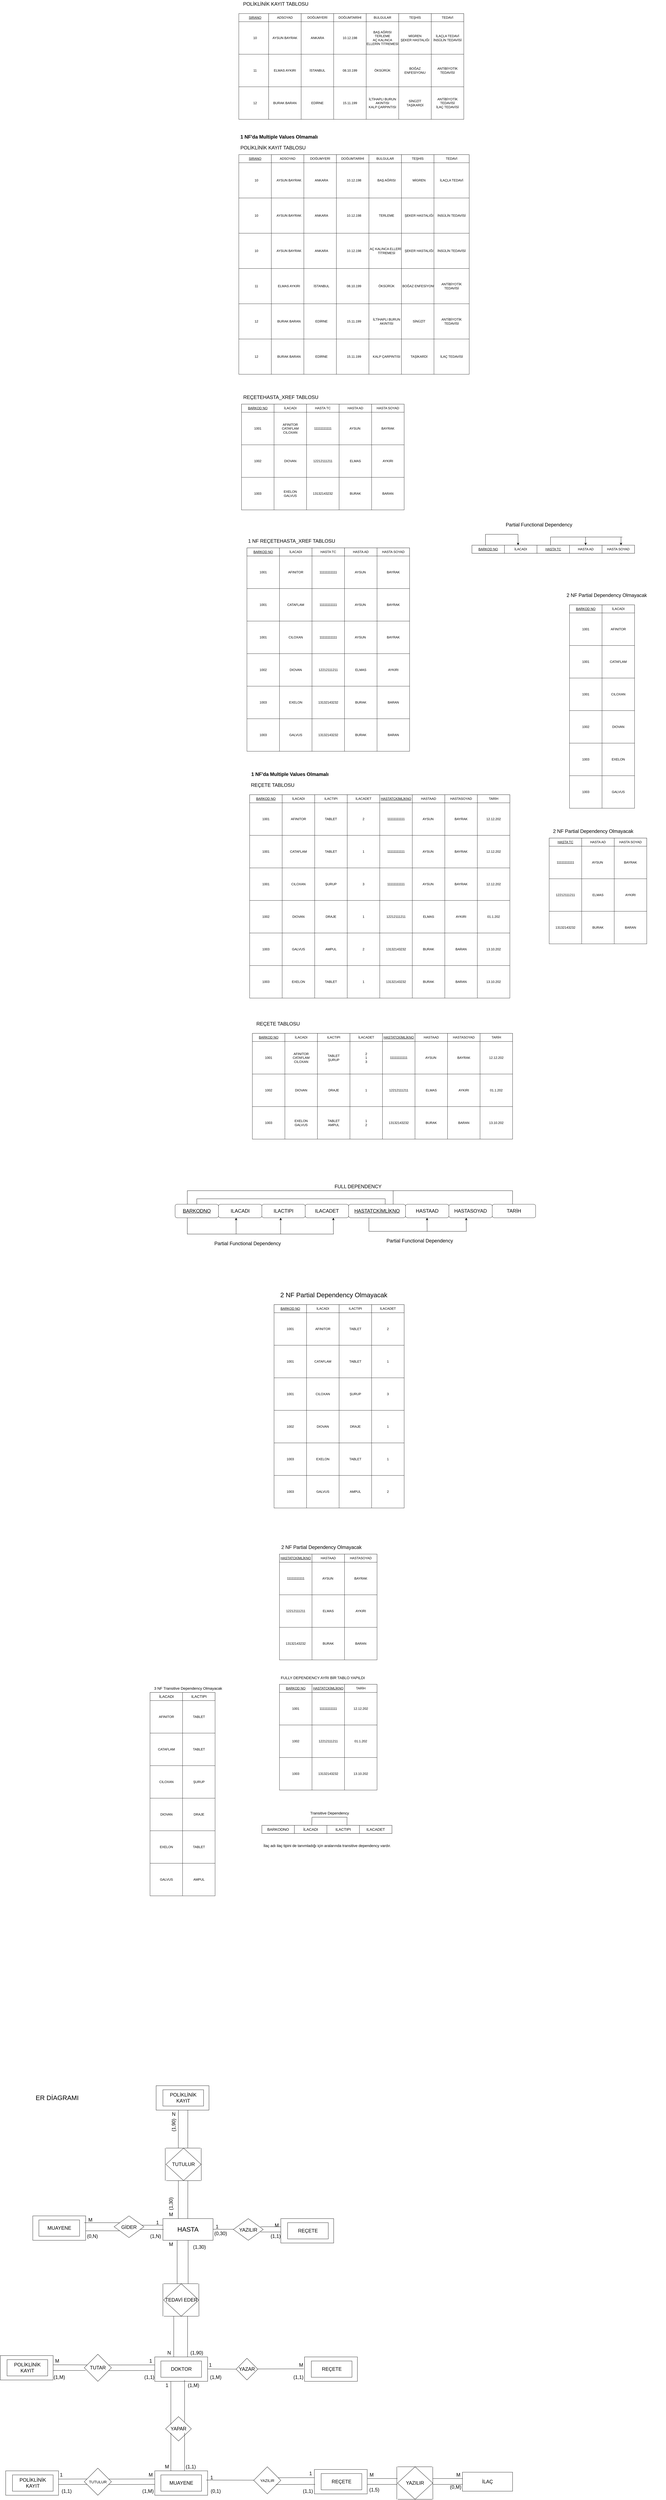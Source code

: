 <mxfile version="20.6.2" type="device"><diagram id="R2lEEEUBdFMjLlhIrx00" name="Page-1"><mxGraphModel dx="4895" dy="1568" grid="1" gridSize="10" guides="1" tooltips="1" connect="1" arrows="1" fold="1" page="1" pageScale="1" pageWidth="850" pageHeight="1100" math="0" shadow="0" extFonts="Permanent Marker^https://fonts.googleapis.com/css?family=Permanent+Marker"><root><mxCell id="0"/><mxCell id="1" parent="0"/><mxCell id="4qR7BZoGBYn4jYBEADB9-1" value="&lt;u&gt;SIRANO&lt;/u&gt;" style="rounded=0;whiteSpace=wrap;html=1;strokeColor=#1C1C1C;" parent="1" vertex="1"><mxGeometry x="10" y="90" width="120" height="30" as="geometry"/></mxCell><mxCell id="4qR7BZoGBYn4jYBEADB9-3" value="ADSOYAD" style="rounded=0;whiteSpace=wrap;html=1;" parent="1" vertex="1"><mxGeometry x="120" y="90" width="120" height="30" as="geometry"/></mxCell><mxCell id="4qR7BZoGBYn4jYBEADB9-4" value="DOĞUMYERİ" style="rounded=0;whiteSpace=wrap;html=1;" parent="1" vertex="1"><mxGeometry x="240" y="90" width="120" height="30" as="geometry"/></mxCell><mxCell id="4qR7BZoGBYn4jYBEADB9-5" value="DOĞUMTARİHİ" style="rounded=0;whiteSpace=wrap;html=1;" parent="1" vertex="1"><mxGeometry x="360" y="90" width="120" height="30" as="geometry"/></mxCell><mxCell id="4qR7BZoGBYn4jYBEADB9-6" value="BULGULAR" style="rounded=0;whiteSpace=wrap;html=1;" parent="1" vertex="1"><mxGeometry x="480" y="90" width="120" height="30" as="geometry"/></mxCell><mxCell id="4qR7BZoGBYn4jYBEADB9-7" value="TEŞHİS" style="rounded=0;whiteSpace=wrap;html=1;" parent="1" vertex="1"><mxGeometry x="600" y="90" width="120" height="30" as="geometry"/></mxCell><mxCell id="4qR7BZoGBYn4jYBEADB9-8" value="TEDAVİ" style="rounded=0;whiteSpace=wrap;html=1;" parent="1" vertex="1"><mxGeometry x="720" y="90" width="120" height="30" as="geometry"/></mxCell><mxCell id="4qR7BZoGBYn4jYBEADB9-9" value="10" style="whiteSpace=wrap;html=1;aspect=fixed;strokeColor=#1C1C1C;" parent="1" vertex="1"><mxGeometry x="10" y="120" width="120" height="120" as="geometry"/></mxCell><mxCell id="4qR7BZoGBYn4jYBEADB9-10" value="AYSUN BAYRAK" style="whiteSpace=wrap;html=1;aspect=fixed;strokeColor=#1C1C1C;" parent="1" vertex="1"><mxGeometry x="120" y="120" width="120" height="120" as="geometry"/></mxCell><mxCell id="4qR7BZoGBYn4jYBEADB9-11" value="ANKARA" style="whiteSpace=wrap;html=1;aspect=fixed;strokeColor=#1C1C1C;" parent="1" vertex="1"><mxGeometry x="240" y="120" width="120" height="120" as="geometry"/></mxCell><mxCell id="4qR7BZoGBYn4jYBEADB9-12" value="10.12.198" style="whiteSpace=wrap;html=1;aspect=fixed;strokeColor=#1C1C1C;" parent="1" vertex="1"><mxGeometry x="360" y="120" width="120" height="120" as="geometry"/></mxCell><mxCell id="4qR7BZoGBYn4jYBEADB9-13" value="BAŞ AĞRISI&lt;br&gt;TERLEME&lt;br&gt;AÇ KALINCA ELLERİN TİTREMESİ" style="whiteSpace=wrap;html=1;aspect=fixed;strokeColor=#1C1C1C;" parent="1" vertex="1"><mxGeometry x="480" y="120" width="120" height="120" as="geometry"/></mxCell><mxCell id="4qR7BZoGBYn4jYBEADB9-14" value="MİGREN&lt;br&gt;ŞEKER HASTALIĞI" style="whiteSpace=wrap;html=1;aspect=fixed;strokeColor=#1C1C1C;" parent="1" vertex="1"><mxGeometry x="600" y="120" width="120" height="120" as="geometry"/></mxCell><mxCell id="4qR7BZoGBYn4jYBEADB9-15" value="İLAÇLA TEDAVİ&lt;br&gt;İNSÜLİN TEDAVİSİ" style="whiteSpace=wrap;html=1;aspect=fixed;strokeColor=#1C1C1C;" parent="1" vertex="1"><mxGeometry x="720" y="120" width="120" height="120" as="geometry"/></mxCell><mxCell id="4qR7BZoGBYn4jYBEADB9-16" value="11" style="whiteSpace=wrap;html=1;aspect=fixed;strokeColor=#1C1C1C;" parent="1" vertex="1"><mxGeometry x="10" y="240" width="120" height="120" as="geometry"/></mxCell><mxCell id="4qR7BZoGBYn4jYBEADB9-17" value="ELMAS AYKIRI" style="whiteSpace=wrap;html=1;aspect=fixed;strokeColor=#1C1C1C;" parent="1" vertex="1"><mxGeometry x="120" y="240" width="120" height="120" as="geometry"/></mxCell><mxCell id="4qR7BZoGBYn4jYBEADB9-18" value="İSTANBUL" style="whiteSpace=wrap;html=1;aspect=fixed;strokeColor=#1C1C1C;" parent="1" vertex="1"><mxGeometry x="240" y="240" width="120" height="120" as="geometry"/></mxCell><mxCell id="4qR7BZoGBYn4jYBEADB9-19" value="08.10.199" style="whiteSpace=wrap;html=1;aspect=fixed;strokeColor=#1C1C1C;" parent="1" vertex="1"><mxGeometry x="360" y="240" width="120" height="120" as="geometry"/></mxCell><mxCell id="4qR7BZoGBYn4jYBEADB9-20" value="ÖKSÜRÜK" style="whiteSpace=wrap;html=1;aspect=fixed;strokeColor=#1C1C1C;" parent="1" vertex="1"><mxGeometry x="480" y="240" width="120" height="120" as="geometry"/></mxCell><mxCell id="4qR7BZoGBYn4jYBEADB9-21" value="BOĞAZ ENFESİYONU" style="whiteSpace=wrap;html=1;aspect=fixed;strokeColor=#1C1C1C;" parent="1" vertex="1"><mxGeometry x="600" y="240" width="120" height="120" as="geometry"/></mxCell><mxCell id="4qR7BZoGBYn4jYBEADB9-22" value="ANTİBİYOTİK TEDAVİSİ" style="whiteSpace=wrap;html=1;aspect=fixed;strokeColor=#1C1C1C;" parent="1" vertex="1"><mxGeometry x="720" y="240" width="120" height="120" as="geometry"/></mxCell><mxCell id="4qR7BZoGBYn4jYBEADB9-23" value="12" style="whiteSpace=wrap;html=1;aspect=fixed;strokeColor=#1C1C1C;" parent="1" vertex="1"><mxGeometry x="10" y="360" width="120" height="120" as="geometry"/></mxCell><mxCell id="4qR7BZoGBYn4jYBEADB9-24" value="BURAK BARAN" style="whiteSpace=wrap;html=1;aspect=fixed;strokeColor=#1C1C1C;" parent="1" vertex="1"><mxGeometry x="120" y="360" width="120" height="120" as="geometry"/></mxCell><mxCell id="4qR7BZoGBYn4jYBEADB9-25" value="EDİRNE" style="whiteSpace=wrap;html=1;aspect=fixed;strokeColor=#1C1C1C;" parent="1" vertex="1"><mxGeometry x="240" y="360" width="120" height="120" as="geometry"/></mxCell><mxCell id="4qR7BZoGBYn4jYBEADB9-26" value="15.11.199" style="whiteSpace=wrap;html=1;aspect=fixed;strokeColor=#1C1C1C;" parent="1" vertex="1"><mxGeometry x="360" y="360" width="120" height="120" as="geometry"/></mxCell><mxCell id="4qR7BZoGBYn4jYBEADB9-27" value="İLTİHAPLI BURUN AKINTISI&lt;br&gt;KALP ÇARPINTISI" style="whiteSpace=wrap;html=1;aspect=fixed;strokeColor=#1C1C1C;" parent="1" vertex="1"><mxGeometry x="480" y="360" width="120" height="120" as="geometry"/></mxCell><mxCell id="4qR7BZoGBYn4jYBEADB9-28" value="SİNÜZİT&lt;br&gt;TAŞİKARDİ" style="whiteSpace=wrap;html=1;aspect=fixed;strokeColor=#1C1C1C;" parent="1" vertex="1"><mxGeometry x="600" y="360" width="120" height="120" as="geometry"/></mxCell><mxCell id="4qR7BZoGBYn4jYBEADB9-29" value="ANTİBİYOTİK TEDAVİSİ&lt;br&gt;İLAÇ TEDAVİSİ" style="whiteSpace=wrap;html=1;aspect=fixed;strokeColor=#1C1C1C;" parent="1" vertex="1"><mxGeometry x="720" y="360" width="120" height="120" as="geometry"/></mxCell><mxCell id="4qR7BZoGBYn4jYBEADB9-30" value="&lt;font style=&quot;font-size: 18px;&quot;&gt;&lt;b&gt;1 NF'da Multiple Values Olmamalı&lt;/b&gt;&lt;/font&gt;" style="text;strokeColor=none;fillColor=none;align=left;verticalAlign=middle;spacingLeft=4;spacingRight=4;overflow=hidden;points=[[0,0.5],[1,0.5]];portConstraint=eastwest;rotatable=0;whiteSpace=wrap;html=1;" parent="1" vertex="1"><mxGeometry x="10" y="530" width="340" height="30" as="geometry"/></mxCell><mxCell id="4qR7BZoGBYn4jYBEADB9-31" value="10" style="whiteSpace=wrap;html=1;aspect=fixed;strokeColor=#1C1C1C;" parent="1" vertex="1"><mxGeometry x="10" y="640" width="130" height="130" as="geometry"/></mxCell><mxCell id="4qR7BZoGBYn4jYBEADB9-32" value="&lt;u&gt;SIRANO&lt;/u&gt;" style="rounded=0;whiteSpace=wrap;html=1;strokeColor=#1C1C1C;" parent="1" vertex="1"><mxGeometry x="10" y="610" width="120" height="30" as="geometry"/></mxCell><mxCell id="4qR7BZoGBYn4jYBEADB9-33" value="ADSOYAD" style="rounded=0;whiteSpace=wrap;html=1;" parent="1" vertex="1"><mxGeometry x="130" y="610" width="120" height="30" as="geometry"/></mxCell><mxCell id="4qR7BZoGBYn4jYBEADB9-34" value="DOĞUMYERİ" style="rounded=0;whiteSpace=wrap;html=1;" parent="1" vertex="1"><mxGeometry x="250" y="610" width="120" height="30" as="geometry"/></mxCell><mxCell id="4qR7BZoGBYn4jYBEADB9-35" value="DOĞUMTARİHİ" style="rounded=0;whiteSpace=wrap;html=1;" parent="1" vertex="1"><mxGeometry x="370" y="610" width="120" height="30" as="geometry"/></mxCell><mxCell id="4qR7BZoGBYn4jYBEADB9-37" value="BULGULAR" style="rounded=0;whiteSpace=wrap;html=1;" parent="1" vertex="1"><mxGeometry x="490" y="610" width="120" height="30" as="geometry"/></mxCell><mxCell id="4qR7BZoGBYn4jYBEADB9-38" value="TEŞHİS" style="rounded=0;whiteSpace=wrap;html=1;" parent="1" vertex="1"><mxGeometry x="610" y="610" width="120" height="30" as="geometry"/></mxCell><mxCell id="4qR7BZoGBYn4jYBEADB9-39" value="TEDAVİ" style="rounded=0;whiteSpace=wrap;html=1;" parent="1" vertex="1"><mxGeometry x="730" y="610" width="130" height="30" as="geometry"/></mxCell><mxCell id="4qR7BZoGBYn4jYBEADB9-40" value="AYSUN BAYRAK" style="whiteSpace=wrap;html=1;aspect=fixed;strokeColor=#1C1C1C;" parent="1" vertex="1"><mxGeometry x="130" y="640" width="130" height="130" as="geometry"/></mxCell><mxCell id="4qR7BZoGBYn4jYBEADB9-41" value="ANKARA" style="whiteSpace=wrap;html=1;aspect=fixed;strokeColor=#1C1C1C;" parent="1" vertex="1"><mxGeometry x="250" y="640" width="130" height="130" as="geometry"/></mxCell><mxCell id="4qR7BZoGBYn4jYBEADB9-42" value="10.12.198" style="whiteSpace=wrap;html=1;aspect=fixed;strokeColor=#1C1C1C;" parent="1" vertex="1"><mxGeometry x="370" y="640" width="130" height="130" as="geometry"/></mxCell><mxCell id="4qR7BZoGBYn4jYBEADB9-43" value="BAŞ AĞRISI&lt;br&gt;" style="whiteSpace=wrap;html=1;aspect=fixed;strokeColor=#1C1C1C;" parent="1" vertex="1"><mxGeometry x="490" y="640" width="130" height="130" as="geometry"/></mxCell><mxCell id="4qR7BZoGBYn4jYBEADB9-44" value="MİGREN" style="whiteSpace=wrap;html=1;aspect=fixed;strokeColor=#1C1C1C;" parent="1" vertex="1"><mxGeometry x="610" y="640" width="130" height="130" as="geometry"/></mxCell><mxCell id="4qR7BZoGBYn4jYBEADB9-45" value="İLAÇLA TEDAVİ" style="whiteSpace=wrap;html=1;aspect=fixed;strokeColor=#1C1C1C;" parent="1" vertex="1"><mxGeometry x="730" y="640" width="130" height="130" as="geometry"/></mxCell><mxCell id="4qR7BZoGBYn4jYBEADB9-46" value="10" style="whiteSpace=wrap;html=1;aspect=fixed;strokeColor=#1C1C1C;" parent="1" vertex="1"><mxGeometry x="10" y="770" width="130" height="130" as="geometry"/></mxCell><mxCell id="4qR7BZoGBYn4jYBEADB9-48" value="AYSUN BAYRAK" style="whiteSpace=wrap;html=1;aspect=fixed;strokeColor=#1C1C1C;" parent="1" vertex="1"><mxGeometry x="130" y="770" width="130" height="130" as="geometry"/></mxCell><mxCell id="4qR7BZoGBYn4jYBEADB9-49" value="ANKARA" style="whiteSpace=wrap;html=1;aspect=fixed;strokeColor=#1C1C1C;" parent="1" vertex="1"><mxGeometry x="250" y="770" width="130" height="130" as="geometry"/></mxCell><mxCell id="4qR7BZoGBYn4jYBEADB9-50" value="10.12.198" style="whiteSpace=wrap;html=1;aspect=fixed;strokeColor=#1C1C1C;" parent="1" vertex="1"><mxGeometry x="370" y="770" width="130" height="130" as="geometry"/></mxCell><mxCell id="4qR7BZoGBYn4jYBEADB9-51" value="TERLEME" style="whiteSpace=wrap;html=1;aspect=fixed;strokeColor=#1C1C1C;" parent="1" vertex="1"><mxGeometry x="490" y="770" width="130" height="130" as="geometry"/></mxCell><mxCell id="4qR7BZoGBYn4jYBEADB9-52" value="ŞEKER HASTALIĞI" style="whiteSpace=wrap;html=1;aspect=fixed;strokeColor=#1C1C1C;" parent="1" vertex="1"><mxGeometry x="610" y="770" width="130" height="130" as="geometry"/></mxCell><mxCell id="4qR7BZoGBYn4jYBEADB9-53" value="İNSÜLİN TEDAVİSİ" style="whiteSpace=wrap;html=1;aspect=fixed;strokeColor=#1C1C1C;" parent="1" vertex="1"><mxGeometry x="730" y="770" width="130" height="130" as="geometry"/></mxCell><mxCell id="4qR7BZoGBYn4jYBEADB9-54" value="10" style="whiteSpace=wrap;html=1;aspect=fixed;strokeColor=#1C1C1C;" parent="1" vertex="1"><mxGeometry x="10" y="900" width="130" height="130" as="geometry"/></mxCell><mxCell id="4qR7BZoGBYn4jYBEADB9-55" value="AYSUN BAYRAK" style="whiteSpace=wrap;html=1;aspect=fixed;strokeColor=#1C1C1C;" parent="1" vertex="1"><mxGeometry x="130" y="900" width="130" height="130" as="geometry"/></mxCell><mxCell id="4qR7BZoGBYn4jYBEADB9-56" value="ANKARA" style="whiteSpace=wrap;html=1;aspect=fixed;strokeColor=#1C1C1C;" parent="1" vertex="1"><mxGeometry x="250" y="900" width="130" height="130" as="geometry"/></mxCell><mxCell id="4qR7BZoGBYn4jYBEADB9-57" value="10.12.198" style="whiteSpace=wrap;html=1;aspect=fixed;strokeColor=#1C1C1C;" parent="1" vertex="1"><mxGeometry x="370" y="900" width="130" height="130" as="geometry"/></mxCell><mxCell id="4qR7BZoGBYn4jYBEADB9-58" value="AÇ KALINCA ELLERİN TİTREMESİ" style="whiteSpace=wrap;html=1;aspect=fixed;strokeColor=#1C1C1C;" parent="1" vertex="1"><mxGeometry x="490" y="900" width="130" height="130" as="geometry"/></mxCell><mxCell id="4qR7BZoGBYn4jYBEADB9-59" value="ŞEKER HASTALIĞI" style="whiteSpace=wrap;html=1;aspect=fixed;strokeColor=#1C1C1C;" parent="1" vertex="1"><mxGeometry x="610" y="900" width="130" height="130" as="geometry"/></mxCell><mxCell id="4qR7BZoGBYn4jYBEADB9-60" value="İNSÜLİN TEDAVİSİ" style="whiteSpace=wrap;html=1;aspect=fixed;strokeColor=#1C1C1C;" parent="1" vertex="1"><mxGeometry x="730" y="900" width="130" height="130" as="geometry"/></mxCell><mxCell id="4qR7BZoGBYn4jYBEADB9-61" value="11" style="whiteSpace=wrap;html=1;aspect=fixed;strokeColor=#1C1C1C;" parent="1" vertex="1"><mxGeometry x="10" y="1030" width="130" height="130" as="geometry"/></mxCell><mxCell id="4qR7BZoGBYn4jYBEADB9-62" value="ELMAS AYKIRI" style="whiteSpace=wrap;html=1;aspect=fixed;strokeColor=#1C1C1C;" parent="1" vertex="1"><mxGeometry x="130" y="1030" width="130" height="130" as="geometry"/></mxCell><mxCell id="4qR7BZoGBYn4jYBEADB9-63" value="İSTANBUL" style="whiteSpace=wrap;html=1;aspect=fixed;strokeColor=#1C1C1C;" parent="1" vertex="1"><mxGeometry x="250" y="1030" width="130" height="130" as="geometry"/></mxCell><mxCell id="4qR7BZoGBYn4jYBEADB9-64" value="08.10.199" style="whiteSpace=wrap;html=1;aspect=fixed;strokeColor=#1C1C1C;" parent="1" vertex="1"><mxGeometry x="370" y="1030" width="130" height="130" as="geometry"/></mxCell><mxCell id="4qR7BZoGBYn4jYBEADB9-65" value="ÖKSÜRÜK" style="whiteSpace=wrap;html=1;aspect=fixed;strokeColor=#1C1C1C;" parent="1" vertex="1"><mxGeometry x="490" y="1030" width="130" height="130" as="geometry"/></mxCell><mxCell id="4qR7BZoGBYn4jYBEADB9-66" value="BOĞAZ ENFESİYONU" style="whiteSpace=wrap;html=1;aspect=fixed;strokeColor=#1C1C1C;" parent="1" vertex="1"><mxGeometry x="610" y="1030" width="130" height="130" as="geometry"/></mxCell><mxCell id="4qR7BZoGBYn4jYBEADB9-67" value="ANTİBİYOTİK TEDAVİSİ" style="whiteSpace=wrap;html=1;aspect=fixed;strokeColor=#1C1C1C;" parent="1" vertex="1"><mxGeometry x="730" y="1030" width="130" height="130" as="geometry"/></mxCell><mxCell id="4qR7BZoGBYn4jYBEADB9-68" value="12" style="whiteSpace=wrap;html=1;aspect=fixed;strokeColor=#1C1C1C;" parent="1" vertex="1"><mxGeometry x="10" y="1160" width="130" height="130" as="geometry"/></mxCell><mxCell id="4qR7BZoGBYn4jYBEADB9-69" value="BURAK BARAN" style="whiteSpace=wrap;html=1;aspect=fixed;strokeColor=#1C1C1C;" parent="1" vertex="1"><mxGeometry x="130" y="1160" width="130" height="130" as="geometry"/></mxCell><mxCell id="4qR7BZoGBYn4jYBEADB9-70" value="EDİRNE" style="whiteSpace=wrap;html=1;aspect=fixed;strokeColor=#1C1C1C;" parent="1" vertex="1"><mxGeometry x="250" y="1160" width="130" height="130" as="geometry"/></mxCell><mxCell id="4qR7BZoGBYn4jYBEADB9-71" value="15.11.199" style="whiteSpace=wrap;html=1;aspect=fixed;strokeColor=#1C1C1C;" parent="1" vertex="1"><mxGeometry x="370" y="1160" width="130" height="130" as="geometry"/></mxCell><mxCell id="4qR7BZoGBYn4jYBEADB9-72" value="İLTİHAPLI BURUN AKINTISI" style="whiteSpace=wrap;html=1;aspect=fixed;strokeColor=#1C1C1C;" parent="1" vertex="1"><mxGeometry x="490" y="1160" width="130" height="130" as="geometry"/></mxCell><mxCell id="4qR7BZoGBYn4jYBEADB9-73" value="SİNÜZİT" style="whiteSpace=wrap;html=1;aspect=fixed;strokeColor=#1C1C1C;" parent="1" vertex="1"><mxGeometry x="610" y="1160" width="130" height="130" as="geometry"/></mxCell><mxCell id="4qR7BZoGBYn4jYBEADB9-74" value="ANTİBİYOTİK TEDAVİSİ" style="whiteSpace=wrap;html=1;aspect=fixed;strokeColor=#1C1C1C;" parent="1" vertex="1"><mxGeometry x="730" y="1160" width="130" height="130" as="geometry"/></mxCell><mxCell id="4qR7BZoGBYn4jYBEADB9-75" value="12" style="whiteSpace=wrap;html=1;aspect=fixed;strokeColor=#1C1C1C;" parent="1" vertex="1"><mxGeometry x="10" y="1290" width="130" height="130" as="geometry"/></mxCell><mxCell id="4qR7BZoGBYn4jYBEADB9-76" value="BURAK BARAN" style="whiteSpace=wrap;html=1;aspect=fixed;strokeColor=#1C1C1C;" parent="1" vertex="1"><mxGeometry x="130" y="1290" width="130" height="130" as="geometry"/></mxCell><mxCell id="4qR7BZoGBYn4jYBEADB9-77" value="EDİRNE" style="whiteSpace=wrap;html=1;aspect=fixed;strokeColor=#1C1C1C;" parent="1" vertex="1"><mxGeometry x="250" y="1290" width="130" height="130" as="geometry"/></mxCell><mxCell id="4qR7BZoGBYn4jYBEADB9-78" value="15.11.199" style="whiteSpace=wrap;html=1;aspect=fixed;strokeColor=#1C1C1C;" parent="1" vertex="1"><mxGeometry x="370" y="1290" width="130" height="130" as="geometry"/></mxCell><mxCell id="4qR7BZoGBYn4jYBEADB9-79" value="KALP ÇARPINTISI" style="whiteSpace=wrap;html=1;aspect=fixed;strokeColor=#1C1C1C;" parent="1" vertex="1"><mxGeometry x="490" y="1290" width="130" height="130" as="geometry"/></mxCell><mxCell id="4qR7BZoGBYn4jYBEADB9-80" value="TAŞİKARDİ" style="whiteSpace=wrap;html=1;aspect=fixed;strokeColor=#1C1C1C;" parent="1" vertex="1"><mxGeometry x="610" y="1290" width="130" height="130" as="geometry"/></mxCell><mxCell id="4qR7BZoGBYn4jYBEADB9-81" value="İLAÇ TEDAVİSİ" style="whiteSpace=wrap;html=1;aspect=fixed;strokeColor=#1C1C1C;" parent="1" vertex="1"><mxGeometry x="730" y="1290" width="130" height="130" as="geometry"/></mxCell><mxCell id="4qR7BZoGBYn4jYBEADB9-84" value="&lt;u&gt;BARKOD NO&lt;/u&gt;" style="rounded=0;whiteSpace=wrap;html=1;" parent="1" vertex="1"><mxGeometry x="20" y="1530" width="120" height="30" as="geometry"/></mxCell><mxCell id="4qR7BZoGBYn4jYBEADB9-85" value="İLACADI" style="rounded=0;whiteSpace=wrap;html=1;" parent="1" vertex="1"><mxGeometry x="140" y="1530" width="120" height="30" as="geometry"/></mxCell><mxCell id="4qR7BZoGBYn4jYBEADB9-86" value="HASTA TC" style="rounded=0;whiteSpace=wrap;html=1;" parent="1" vertex="1"><mxGeometry x="260" y="1530" width="120" height="30" as="geometry"/></mxCell><mxCell id="4qR7BZoGBYn4jYBEADB9-87" value="HASTA AD" style="rounded=0;whiteSpace=wrap;html=1;" parent="1" vertex="1"><mxGeometry x="380" y="1530" width="120" height="30" as="geometry"/></mxCell><mxCell id="4qR7BZoGBYn4jYBEADB9-90" value="HASTA SOYAD" style="rounded=0;whiteSpace=wrap;html=1;" parent="1" vertex="1"><mxGeometry x="500" y="1530" width="120" height="30" as="geometry"/></mxCell><mxCell id="4qR7BZoGBYn4jYBEADB9-91" value="POLİKLİNİK KAYIT TABLOSU&amp;nbsp;" style="text;strokeColor=none;fillColor=none;align=left;verticalAlign=middle;spacingLeft=4;spacingRight=4;overflow=hidden;points=[[0,0.5],[1,0.5]];portConstraint=eastwest;rotatable=0;whiteSpace=wrap;html=1;fontSize=18;" parent="1" vertex="1"><mxGeometry x="20" y="40" width="300" height="30" as="geometry"/></mxCell><mxCell id="4qR7BZoGBYn4jYBEADB9-92" value="POLİKLİNİK KAYIT TABLOSU&amp;nbsp;" style="text;strokeColor=none;fillColor=none;align=left;verticalAlign=middle;spacingLeft=4;spacingRight=4;overflow=hidden;points=[[0,0.5],[1,0.5]];portConstraint=eastwest;rotatable=0;whiteSpace=wrap;html=1;fontSize=18;" parent="1" vertex="1"><mxGeometry x="10" y="570" width="300" height="30" as="geometry"/></mxCell><mxCell id="4qR7BZoGBYn4jYBEADB9-93" value="REÇETEHASTA_XREF TABLOSU" style="text;html=1;strokeColor=none;fillColor=none;align=center;verticalAlign=middle;whiteSpace=wrap;rounded=0;fontSize=18;" parent="1" vertex="1"><mxGeometry y="1490" width="330" height="30" as="geometry"/></mxCell><mxCell id="4qR7BZoGBYn4jYBEADB9-94" value="1001" style="whiteSpace=wrap;html=1;aspect=fixed;strokeColor=#1C1C1C;" parent="1" vertex="1"><mxGeometry x="20" y="1560" width="120" height="120" as="geometry"/></mxCell><mxCell id="4qR7BZoGBYn4jYBEADB9-95" value="AFINITOR&lt;br&gt;CATAFLAM&lt;br&gt;CILOXAN" style="whiteSpace=wrap;html=1;aspect=fixed;strokeColor=#1C1C1C;" parent="1" vertex="1"><mxGeometry x="140" y="1560" width="120" height="120" as="geometry"/></mxCell><mxCell id="4qR7BZoGBYn4jYBEADB9-96" value="11111111111" style="whiteSpace=wrap;html=1;aspect=fixed;strokeColor=#1C1C1C;" parent="1" vertex="1"><mxGeometry x="260" y="1560" width="120" height="120" as="geometry"/></mxCell><mxCell id="4qR7BZoGBYn4jYBEADB9-97" value="AYSUN&amp;nbsp;" style="whiteSpace=wrap;html=1;aspect=fixed;strokeColor=#1C1C1C;" parent="1" vertex="1"><mxGeometry x="380" y="1560" width="120" height="120" as="geometry"/></mxCell><mxCell id="4qR7BZoGBYn4jYBEADB9-98" value="BAYRAK" style="whiteSpace=wrap;html=1;aspect=fixed;strokeColor=#1C1C1C;" parent="1" vertex="1"><mxGeometry x="500" y="1560" width="120" height="120" as="geometry"/></mxCell><mxCell id="4qR7BZoGBYn4jYBEADB9-99" value="1002" style="whiteSpace=wrap;html=1;aspect=fixed;strokeColor=#1C1C1C;" parent="1" vertex="1"><mxGeometry x="20" y="1680" width="120" height="120" as="geometry"/></mxCell><mxCell id="4qR7BZoGBYn4jYBEADB9-100" value="DIOVAN" style="whiteSpace=wrap;html=1;aspect=fixed;strokeColor=#1C1C1C;" parent="1" vertex="1"><mxGeometry x="140" y="1680" width="120" height="120" as="geometry"/></mxCell><mxCell id="4qR7BZoGBYn4jYBEADB9-101" value="12212111211" style="whiteSpace=wrap;html=1;aspect=fixed;strokeColor=#1C1C1C;" parent="1" vertex="1"><mxGeometry x="260" y="1680" width="120" height="120" as="geometry"/></mxCell><mxCell id="4qR7BZoGBYn4jYBEADB9-102" value="ELMAS" style="whiteSpace=wrap;html=1;aspect=fixed;strokeColor=#1C1C1C;" parent="1" vertex="1"><mxGeometry x="380" y="1680" width="120" height="120" as="geometry"/></mxCell><mxCell id="4qR7BZoGBYn4jYBEADB9-103" value="AYKIRI" style="whiteSpace=wrap;html=1;aspect=fixed;strokeColor=#1C1C1C;" parent="1" vertex="1"><mxGeometry x="500" y="1680" width="120" height="120" as="geometry"/></mxCell><mxCell id="4qR7BZoGBYn4jYBEADB9-104" value="1003" style="whiteSpace=wrap;html=1;aspect=fixed;strokeColor=#1C1C1C;" parent="1" vertex="1"><mxGeometry x="20" y="1800" width="120" height="120" as="geometry"/></mxCell><mxCell id="4qR7BZoGBYn4jYBEADB9-105" value="EXELON&lt;br&gt;GALVUS" style="whiteSpace=wrap;html=1;aspect=fixed;strokeColor=#1C1C1C;" parent="1" vertex="1"><mxGeometry x="140" y="1800" width="120" height="120" as="geometry"/></mxCell><mxCell id="4qR7BZoGBYn4jYBEADB9-106" value="13132143232" style="whiteSpace=wrap;html=1;aspect=fixed;strokeColor=#1C1C1C;" parent="1" vertex="1"><mxGeometry x="260" y="1800" width="120" height="120" as="geometry"/></mxCell><mxCell id="4qR7BZoGBYn4jYBEADB9-107" value="BURAK" style="whiteSpace=wrap;html=1;aspect=fixed;strokeColor=#1C1C1C;" parent="1" vertex="1"><mxGeometry x="380" y="1800" width="120" height="120" as="geometry"/></mxCell><mxCell id="4qR7BZoGBYn4jYBEADB9-108" value="BARAN" style="whiteSpace=wrap;html=1;aspect=fixed;strokeColor=#1C1C1C;" parent="1" vertex="1"><mxGeometry x="500" y="1800" width="120" height="120" as="geometry"/></mxCell><mxCell id="4qR7BZoGBYn4jYBEADB9-109" value="1 NF REÇETEHASTA_XREF TABLOSU" style="text;html=1;strokeColor=none;fillColor=none;align=center;verticalAlign=middle;whiteSpace=wrap;rounded=0;fontSize=18;" parent="1" vertex="1"><mxGeometry x="40" y="2020" width="330" height="30" as="geometry"/></mxCell><mxCell id="4qR7BZoGBYn4jYBEADB9-110" value="&lt;u&gt;BARKOD NO&lt;/u&gt;" style="rounded=0;whiteSpace=wrap;html=1;" parent="1" vertex="1"><mxGeometry x="40" y="2060" width="120" height="30" as="geometry"/></mxCell><mxCell id="4qR7BZoGBYn4jYBEADB9-111" value="İLACADI" style="rounded=0;whiteSpace=wrap;html=1;" parent="1" vertex="1"><mxGeometry x="160" y="2060" width="120" height="30" as="geometry"/></mxCell><mxCell id="4qR7BZoGBYn4jYBEADB9-113" value="HASTA TC" style="rounded=0;whiteSpace=wrap;html=1;" parent="1" vertex="1"><mxGeometry x="280" y="2060" width="120" height="30" as="geometry"/></mxCell><mxCell id="4qR7BZoGBYn4jYBEADB9-114" value="HASTA AD" style="rounded=0;whiteSpace=wrap;html=1;" parent="1" vertex="1"><mxGeometry x="400" y="2060" width="120" height="30" as="geometry"/></mxCell><mxCell id="4qR7BZoGBYn4jYBEADB9-115" value="HASTA SOYAD" style="rounded=0;whiteSpace=wrap;html=1;" parent="1" vertex="1"><mxGeometry x="520" y="2060" width="120" height="30" as="geometry"/></mxCell><mxCell id="4qR7BZoGBYn4jYBEADB9-116" value="1001" style="whiteSpace=wrap;html=1;aspect=fixed;strokeColor=#1C1C1C;" parent="1" vertex="1"><mxGeometry x="40" y="2090" width="120" height="120" as="geometry"/></mxCell><mxCell id="4qR7BZoGBYn4jYBEADB9-117" value="AFINITOR" style="whiteSpace=wrap;html=1;aspect=fixed;strokeColor=#1C1C1C;" parent="1" vertex="1"><mxGeometry x="160" y="2090" width="120" height="120" as="geometry"/></mxCell><mxCell id="4qR7BZoGBYn4jYBEADB9-118" value="11111111111" style="whiteSpace=wrap;html=1;aspect=fixed;strokeColor=#1C1C1C;" parent="1" vertex="1"><mxGeometry x="280" y="2090" width="120" height="120" as="geometry"/></mxCell><mxCell id="4qR7BZoGBYn4jYBEADB9-119" value="AYSUN&amp;nbsp;" style="whiteSpace=wrap;html=1;aspect=fixed;strokeColor=#1C1C1C;" parent="1" vertex="1"><mxGeometry x="400" y="2090" width="120" height="120" as="geometry"/></mxCell><mxCell id="4qR7BZoGBYn4jYBEADB9-120" value="BAYRAK" style="whiteSpace=wrap;html=1;aspect=fixed;strokeColor=#1C1C1C;" parent="1" vertex="1"><mxGeometry x="520" y="2090" width="120" height="120" as="geometry"/></mxCell><mxCell id="4qR7BZoGBYn4jYBEADB9-121" value="1001" style="whiteSpace=wrap;html=1;aspect=fixed;strokeColor=#1C1C1C;" parent="1" vertex="1"><mxGeometry x="40" y="2210" width="120" height="120" as="geometry"/></mxCell><mxCell id="4qR7BZoGBYn4jYBEADB9-122" value="CATAFLAM" style="whiteSpace=wrap;html=1;aspect=fixed;strokeColor=#1C1C1C;" parent="1" vertex="1"><mxGeometry x="160" y="2210" width="120" height="120" as="geometry"/></mxCell><mxCell id="4qR7BZoGBYn4jYBEADB9-123" value="CILOXAN" style="whiteSpace=wrap;html=1;aspect=fixed;strokeColor=#1C1C1C;" parent="1" vertex="1"><mxGeometry x="160" y="2330" width="120" height="120" as="geometry"/></mxCell><mxCell id="4qR7BZoGBYn4jYBEADB9-124" value="1001" style="whiteSpace=wrap;html=1;aspect=fixed;strokeColor=#1C1C1C;" parent="1" vertex="1"><mxGeometry x="40" y="2330" width="120" height="120" as="geometry"/></mxCell><mxCell id="4qR7BZoGBYn4jYBEADB9-125" value="11111111111" style="whiteSpace=wrap;html=1;aspect=fixed;strokeColor=#1C1C1C;" parent="1" vertex="1"><mxGeometry x="280" y="2210" width="120" height="120" as="geometry"/></mxCell><mxCell id="4qR7BZoGBYn4jYBEADB9-126" value="11111111111" style="whiteSpace=wrap;html=1;aspect=fixed;strokeColor=#1C1C1C;" parent="1" vertex="1"><mxGeometry x="280" y="2330" width="120" height="120" as="geometry"/></mxCell><mxCell id="4qR7BZoGBYn4jYBEADB9-127" value="AYSUN&amp;nbsp;" style="whiteSpace=wrap;html=1;aspect=fixed;strokeColor=#1C1C1C;" parent="1" vertex="1"><mxGeometry x="400" y="2210" width="120" height="120" as="geometry"/></mxCell><mxCell id="4qR7BZoGBYn4jYBEADB9-128" value="AYSUN&amp;nbsp;" style="whiteSpace=wrap;html=1;aspect=fixed;strokeColor=#1C1C1C;" parent="1" vertex="1"><mxGeometry x="400" y="2330" width="120" height="120" as="geometry"/></mxCell><mxCell id="4qR7BZoGBYn4jYBEADB9-129" value="BAYRAK" style="whiteSpace=wrap;html=1;aspect=fixed;strokeColor=#1C1C1C;" parent="1" vertex="1"><mxGeometry x="520" y="2210" width="120" height="120" as="geometry"/></mxCell><mxCell id="4qR7BZoGBYn4jYBEADB9-130" value="BAYRAK" style="whiteSpace=wrap;html=1;aspect=fixed;strokeColor=#1C1C1C;" parent="1" vertex="1"><mxGeometry x="520" y="2330" width="120" height="120" as="geometry"/></mxCell><mxCell id="4qR7BZoGBYn4jYBEADB9-131" value="1002" style="whiteSpace=wrap;html=1;aspect=fixed;strokeColor=#1C1C1C;" parent="1" vertex="1"><mxGeometry x="40" y="2450" width="120" height="120" as="geometry"/></mxCell><mxCell id="4qR7BZoGBYn4jYBEADB9-132" value="DIOVAN" style="whiteSpace=wrap;html=1;aspect=fixed;strokeColor=#1C1C1C;" parent="1" vertex="1"><mxGeometry x="160" y="2450" width="120" height="120" as="geometry"/></mxCell><mxCell id="4qR7BZoGBYn4jYBEADB9-133" value="12212111211" style="whiteSpace=wrap;html=1;aspect=fixed;strokeColor=#1C1C1C;" parent="1" vertex="1"><mxGeometry x="280" y="2450" width="120" height="120" as="geometry"/></mxCell><mxCell id="4qR7BZoGBYn4jYBEADB9-134" value="ELMAS" style="whiteSpace=wrap;html=1;aspect=fixed;strokeColor=#1C1C1C;" parent="1" vertex="1"><mxGeometry x="400" y="2450" width="120" height="120" as="geometry"/></mxCell><mxCell id="4qR7BZoGBYn4jYBEADB9-135" value="AYKIRI" style="whiteSpace=wrap;html=1;aspect=fixed;strokeColor=#1C1C1C;" parent="1" vertex="1"><mxGeometry x="520" y="2450" width="120" height="120" as="geometry"/></mxCell><mxCell id="4qR7BZoGBYn4jYBEADB9-136" value="1003" style="whiteSpace=wrap;html=1;aspect=fixed;strokeColor=#1C1C1C;" parent="1" vertex="1"><mxGeometry x="40" y="2570" width="120" height="120" as="geometry"/></mxCell><mxCell id="4qR7BZoGBYn4jYBEADB9-137" value="EXELON" style="whiteSpace=wrap;html=1;aspect=fixed;strokeColor=#1C1C1C;" parent="1" vertex="1"><mxGeometry x="160" y="2570" width="120" height="120" as="geometry"/></mxCell><mxCell id="4qR7BZoGBYn4jYBEADB9-138" value="13132143232" style="whiteSpace=wrap;html=1;aspect=fixed;strokeColor=#1C1C1C;" parent="1" vertex="1"><mxGeometry x="280" y="2570" width="120" height="120" as="geometry"/></mxCell><mxCell id="4qR7BZoGBYn4jYBEADB9-139" value="BURAK" style="whiteSpace=wrap;html=1;aspect=fixed;strokeColor=#1C1C1C;" parent="1" vertex="1"><mxGeometry x="400" y="2570" width="120" height="120" as="geometry"/></mxCell><mxCell id="4qR7BZoGBYn4jYBEADB9-140" value="BARAN" style="whiteSpace=wrap;html=1;aspect=fixed;strokeColor=#1C1C1C;" parent="1" vertex="1"><mxGeometry x="520" y="2570" width="120" height="120" as="geometry"/></mxCell><mxCell id="4qR7BZoGBYn4jYBEADB9-141" value="1003" style="whiteSpace=wrap;html=1;aspect=fixed;strokeColor=#1C1C1C;" parent="1" vertex="1"><mxGeometry x="40" y="2690" width="120" height="120" as="geometry"/></mxCell><mxCell id="4qR7BZoGBYn4jYBEADB9-142" value="GALVUS" style="whiteSpace=wrap;html=1;aspect=fixed;strokeColor=#1C1C1C;" parent="1" vertex="1"><mxGeometry x="160" y="2690" width="120" height="120" as="geometry"/></mxCell><mxCell id="4qR7BZoGBYn4jYBEADB9-143" value="13132143232" style="whiteSpace=wrap;html=1;aspect=fixed;strokeColor=#1C1C1C;" parent="1" vertex="1"><mxGeometry x="280" y="2690" width="120" height="120" as="geometry"/></mxCell><mxCell id="4qR7BZoGBYn4jYBEADB9-144" value="BURAK" style="whiteSpace=wrap;html=1;aspect=fixed;strokeColor=#1C1C1C;" parent="1" vertex="1"><mxGeometry x="400" y="2690" width="120" height="120" as="geometry"/></mxCell><mxCell id="4qR7BZoGBYn4jYBEADB9-145" value="BARAN" style="whiteSpace=wrap;html=1;aspect=fixed;strokeColor=#1C1C1C;" parent="1" vertex="1"><mxGeometry x="520" y="2690" width="120" height="120" as="geometry"/></mxCell><mxCell id="4qR7BZoGBYn4jYBEADB9-146" value="&lt;font style=&quot;font-size: 18px;&quot;&gt;&lt;b&gt;1 NF'da Multiple Values Olmamalı&lt;/b&gt;&lt;/font&gt;" style="text;strokeColor=none;fillColor=none;align=left;verticalAlign=middle;spacingLeft=4;spacingRight=4;overflow=hidden;points=[[0,0.5],[1,0.5]];portConstraint=eastwest;rotatable=0;whiteSpace=wrap;html=1;" parent="1" vertex="1"><mxGeometry x="50" y="2880" width="340" height="30" as="geometry"/></mxCell><mxCell id="4qR7BZoGBYn4jYBEADB9-147" value="&lt;u&gt;BARKOD NO&lt;/u&gt;" style="rounded=0;whiteSpace=wrap;html=1;" parent="1" vertex="1"><mxGeometry x="50" y="2970" width="120" height="30" as="geometry"/></mxCell><mxCell id="4qR7BZoGBYn4jYBEADB9-148" value="İLACADI" style="rounded=0;whiteSpace=wrap;html=1;" parent="1" vertex="1"><mxGeometry x="170" y="2970" width="120" height="30" as="geometry"/></mxCell><mxCell id="4qR7BZoGBYn4jYBEADB9-149" value="ILACTIPI" style="rounded=0;whiteSpace=wrap;html=1;" parent="1" vertex="1"><mxGeometry x="290" y="2970" width="120" height="30" as="geometry"/></mxCell><mxCell id="4qR7BZoGBYn4jYBEADB9-150" value="İLACADET" style="rounded=0;whiteSpace=wrap;html=1;" parent="1" vertex="1"><mxGeometry x="410" y="2970" width="120" height="30" as="geometry"/></mxCell><mxCell id="4qR7BZoGBYn4jYBEADB9-151" value="&lt;u&gt;HASTATCKİMLİKNO&lt;/u&gt;" style="rounded=0;whiteSpace=wrap;html=1;" parent="1" vertex="1"><mxGeometry x="530" y="2970" width="120" height="30" as="geometry"/></mxCell><mxCell id="4qR7BZoGBYn4jYBEADB9-152" value="HASTAAD" style="rounded=0;whiteSpace=wrap;html=1;" parent="1" vertex="1"><mxGeometry x="650" y="2970" width="120" height="30" as="geometry"/></mxCell><mxCell id="4qR7BZoGBYn4jYBEADB9-153" value="HASTASOYAD" style="rounded=0;whiteSpace=wrap;html=1;" parent="1" vertex="1"><mxGeometry x="770" y="2970" width="120" height="30" as="geometry"/></mxCell><mxCell id="4qR7BZoGBYn4jYBEADB9-154" value="TARİH" style="rounded=0;whiteSpace=wrap;html=1;" parent="1" vertex="1"><mxGeometry x="890" y="2970" width="120" height="30" as="geometry"/></mxCell><mxCell id="4qR7BZoGBYn4jYBEADB9-156" value="1001" style="whiteSpace=wrap;html=1;aspect=fixed;strokeColor=#1C1C1C;" parent="1" vertex="1"><mxGeometry x="50" y="3000" width="120" height="120" as="geometry"/></mxCell><mxCell id="4qR7BZoGBYn4jYBEADB9-157" value="AFINITOR" style="whiteSpace=wrap;html=1;aspect=fixed;strokeColor=#1C1C1C;" parent="1" vertex="1"><mxGeometry x="170" y="3000" width="120" height="120" as="geometry"/></mxCell><mxCell id="4qR7BZoGBYn4jYBEADB9-158" value="TABLET" style="whiteSpace=wrap;html=1;aspect=fixed;strokeColor=#1C1C1C;" parent="1" vertex="1"><mxGeometry x="290" y="3000" width="120" height="120" as="geometry"/></mxCell><mxCell id="4qR7BZoGBYn4jYBEADB9-159" value="2" style="whiteSpace=wrap;html=1;aspect=fixed;strokeColor=#1C1C1C;" parent="1" vertex="1"><mxGeometry x="410" y="3000" width="120" height="120" as="geometry"/></mxCell><mxCell id="4qR7BZoGBYn4jYBEADB9-160" value="11111111111" style="whiteSpace=wrap;html=1;aspect=fixed;strokeColor=#1C1C1C;" parent="1" vertex="1"><mxGeometry x="530" y="3000" width="120" height="120" as="geometry"/></mxCell><mxCell id="4qR7BZoGBYn4jYBEADB9-161" value="AYSUN&amp;nbsp;" style="whiteSpace=wrap;html=1;aspect=fixed;strokeColor=#1C1C1C;" parent="1" vertex="1"><mxGeometry x="650" y="3000" width="120" height="120" as="geometry"/></mxCell><mxCell id="4qR7BZoGBYn4jYBEADB9-162" value="BAYRAK" style="whiteSpace=wrap;html=1;aspect=fixed;strokeColor=#1C1C1C;" parent="1" vertex="1"><mxGeometry x="770" y="3000" width="120" height="120" as="geometry"/></mxCell><mxCell id="4qR7BZoGBYn4jYBEADB9-163" value="12.12.202" style="whiteSpace=wrap;html=1;aspect=fixed;strokeColor=#1C1C1C;" parent="1" vertex="1"><mxGeometry x="890" y="3000" width="120" height="120" as="geometry"/></mxCell><mxCell id="4qR7BZoGBYn4jYBEADB9-164" value="CATAFLAM" style="whiteSpace=wrap;html=1;aspect=fixed;strokeColor=#1C1C1C;" parent="1" vertex="1"><mxGeometry x="170" y="3120" width="120" height="120" as="geometry"/></mxCell><mxCell id="4qR7BZoGBYn4jYBEADB9-165" value="1001" style="whiteSpace=wrap;html=1;aspect=fixed;strokeColor=#1C1C1C;" parent="1" vertex="1"><mxGeometry x="50" y="3120" width="120" height="120" as="geometry"/></mxCell><mxCell id="4qR7BZoGBYn4jYBEADB9-166" value="TABLET" style="whiteSpace=wrap;html=1;aspect=fixed;strokeColor=#1C1C1C;" parent="1" vertex="1"><mxGeometry x="290" y="3120" width="120" height="120" as="geometry"/></mxCell><mxCell id="4qR7BZoGBYn4jYBEADB9-167" value="1" style="whiteSpace=wrap;html=1;aspect=fixed;strokeColor=#1C1C1C;" parent="1" vertex="1"><mxGeometry x="410" y="3120" width="120" height="120" as="geometry"/></mxCell><mxCell id="4qR7BZoGBYn4jYBEADB9-168" value="11111111111" style="whiteSpace=wrap;html=1;aspect=fixed;strokeColor=#1C1C1C;" parent="1" vertex="1"><mxGeometry x="530" y="3120" width="120" height="120" as="geometry"/></mxCell><mxCell id="4qR7BZoGBYn4jYBEADB9-169" value="AYSUN&amp;nbsp;" style="whiteSpace=wrap;html=1;aspect=fixed;strokeColor=#1C1C1C;" parent="1" vertex="1"><mxGeometry x="650" y="3120" width="120" height="120" as="geometry"/></mxCell><mxCell id="4qR7BZoGBYn4jYBEADB9-170" value="BAYRAK" style="whiteSpace=wrap;html=1;aspect=fixed;strokeColor=#1C1C1C;" parent="1" vertex="1"><mxGeometry x="770" y="3120" width="120" height="120" as="geometry"/></mxCell><mxCell id="4qR7BZoGBYn4jYBEADB9-171" value="12.12.202" style="whiteSpace=wrap;html=1;aspect=fixed;strokeColor=#1C1C1C;" parent="1" vertex="1"><mxGeometry x="890" y="3120" width="120" height="120" as="geometry"/></mxCell><mxCell id="4qR7BZoGBYn4jYBEADB9-172" value="CILOXAN" style="whiteSpace=wrap;html=1;aspect=fixed;strokeColor=#1C1C1C;" parent="1" vertex="1"><mxGeometry x="170" y="3240" width="120" height="120" as="geometry"/></mxCell><mxCell id="4qR7BZoGBYn4jYBEADB9-173" value="1001" style="whiteSpace=wrap;html=1;aspect=fixed;strokeColor=#1C1C1C;" parent="1" vertex="1"><mxGeometry x="50" y="3240" width="120" height="120" as="geometry"/></mxCell><mxCell id="4qR7BZoGBYn4jYBEADB9-174" value="ŞURUP" style="whiteSpace=wrap;html=1;aspect=fixed;strokeColor=#1C1C1C;" parent="1" vertex="1"><mxGeometry x="290" y="3240" width="120" height="120" as="geometry"/></mxCell><mxCell id="4qR7BZoGBYn4jYBEADB9-175" value="3" style="whiteSpace=wrap;html=1;aspect=fixed;strokeColor=#1C1C1C;" parent="1" vertex="1"><mxGeometry x="410" y="3240" width="120" height="120" as="geometry"/></mxCell><mxCell id="4qR7BZoGBYn4jYBEADB9-176" value="11111111111" style="whiteSpace=wrap;html=1;aspect=fixed;strokeColor=#1C1C1C;" parent="1" vertex="1"><mxGeometry x="530" y="3240" width="120" height="120" as="geometry"/></mxCell><mxCell id="4qR7BZoGBYn4jYBEADB9-177" value="AYSUN&amp;nbsp;" style="whiteSpace=wrap;html=1;aspect=fixed;strokeColor=#1C1C1C;" parent="1" vertex="1"><mxGeometry x="650" y="3240" width="120" height="120" as="geometry"/></mxCell><mxCell id="4qR7BZoGBYn4jYBEADB9-178" value="BAYRAK" style="whiteSpace=wrap;html=1;aspect=fixed;strokeColor=#1C1C1C;" parent="1" vertex="1"><mxGeometry x="770" y="3240" width="120" height="120" as="geometry"/></mxCell><mxCell id="4qR7BZoGBYn4jYBEADB9-179" value="12.12.202" style="whiteSpace=wrap;html=1;aspect=fixed;strokeColor=#1C1C1C;" parent="1" vertex="1"><mxGeometry x="890" y="3240" width="120" height="120" as="geometry"/></mxCell><mxCell id="4qR7BZoGBYn4jYBEADB9-180" value="1002" style="whiteSpace=wrap;html=1;aspect=fixed;strokeColor=#1C1C1C;" parent="1" vertex="1"><mxGeometry x="50" y="3360" width="120" height="120" as="geometry"/></mxCell><mxCell id="4qR7BZoGBYn4jYBEADB9-181" value="DIOVAN" style="whiteSpace=wrap;html=1;aspect=fixed;strokeColor=#1C1C1C;" parent="1" vertex="1"><mxGeometry x="170" y="3360" width="120" height="120" as="geometry"/></mxCell><mxCell id="4qR7BZoGBYn4jYBEADB9-182" value="DRAJE" style="whiteSpace=wrap;html=1;aspect=fixed;strokeColor=#1C1C1C;" parent="1" vertex="1"><mxGeometry x="290" y="3360" width="120" height="120" as="geometry"/></mxCell><mxCell id="4qR7BZoGBYn4jYBEADB9-184" value="1" style="whiteSpace=wrap;html=1;aspect=fixed;strokeColor=#1C1C1C;" parent="1" vertex="1"><mxGeometry x="410" y="3360" width="120" height="120" as="geometry"/></mxCell><mxCell id="4qR7BZoGBYn4jYBEADB9-185" value="12212111211" style="whiteSpace=wrap;html=1;aspect=fixed;strokeColor=#1C1C1C;" parent="1" vertex="1"><mxGeometry x="530" y="3360" width="120" height="120" as="geometry"/></mxCell><mxCell id="4qR7BZoGBYn4jYBEADB9-186" value="ELMAS" style="whiteSpace=wrap;html=1;aspect=fixed;strokeColor=#1C1C1C;" parent="1" vertex="1"><mxGeometry x="650" y="3360" width="120" height="120" as="geometry"/></mxCell><mxCell id="4qR7BZoGBYn4jYBEADB9-187" value="AYKIRI" style="whiteSpace=wrap;html=1;aspect=fixed;strokeColor=#1C1C1C;" parent="1" vertex="1"><mxGeometry x="770" y="3360" width="120" height="120" as="geometry"/></mxCell><mxCell id="4qR7BZoGBYn4jYBEADB9-188" value="01.1.202" style="whiteSpace=wrap;html=1;aspect=fixed;strokeColor=#1C1C1C;" parent="1" vertex="1"><mxGeometry x="890" y="3360" width="120" height="120" as="geometry"/></mxCell><mxCell id="4qR7BZoGBYn4jYBEADB9-189" value="1003" style="whiteSpace=wrap;html=1;aspect=fixed;strokeColor=#1C1C1C;" parent="1" vertex="1"><mxGeometry x="50" y="3480" width="120" height="120" as="geometry"/></mxCell><mxCell id="4qR7BZoGBYn4jYBEADB9-190" value="GALVUS" style="whiteSpace=wrap;html=1;aspect=fixed;strokeColor=#1C1C1C;" parent="1" vertex="1"><mxGeometry x="170" y="3480" width="120" height="120" as="geometry"/></mxCell><mxCell id="4qR7BZoGBYn4jYBEADB9-191" value="AMPUL" style="whiteSpace=wrap;html=1;aspect=fixed;strokeColor=#1C1C1C;" parent="1" vertex="1"><mxGeometry x="290" y="3480" width="120" height="120" as="geometry"/></mxCell><mxCell id="4qR7BZoGBYn4jYBEADB9-192" value="2" style="whiteSpace=wrap;html=1;aspect=fixed;strokeColor=#1C1C1C;" parent="1" vertex="1"><mxGeometry x="410" y="3480" width="120" height="120" as="geometry"/></mxCell><mxCell id="4qR7BZoGBYn4jYBEADB9-193" value="13132143232" style="whiteSpace=wrap;html=1;aspect=fixed;strokeColor=#1C1C1C;" parent="1" vertex="1"><mxGeometry x="530" y="3480" width="120" height="120" as="geometry"/></mxCell><mxCell id="4qR7BZoGBYn4jYBEADB9-194" value="BURAK" style="whiteSpace=wrap;html=1;aspect=fixed;strokeColor=#1C1C1C;" parent="1" vertex="1"><mxGeometry x="650" y="3480" width="120" height="120" as="geometry"/></mxCell><mxCell id="4qR7BZoGBYn4jYBEADB9-195" value="BARAN" style="whiteSpace=wrap;html=1;aspect=fixed;strokeColor=#1C1C1C;" parent="1" vertex="1"><mxGeometry x="770" y="3480" width="120" height="120" as="geometry"/></mxCell><mxCell id="4qR7BZoGBYn4jYBEADB9-196" value="13.10.202" style="whiteSpace=wrap;html=1;aspect=fixed;strokeColor=#1C1C1C;" parent="1" vertex="1"><mxGeometry x="890" y="3480" width="120" height="120" as="geometry"/></mxCell><mxCell id="4qR7BZoGBYn4jYBEADB9-197" value="REÇETE TABLOSU" style="text;html=1;strokeColor=none;fillColor=none;align=center;verticalAlign=middle;whiteSpace=wrap;rounded=0;fontSize=18;" parent="1" vertex="1"><mxGeometry x="-30" y="2920" width="330" height="30" as="geometry"/></mxCell><mxCell id="4qR7BZoGBYn4jYBEADB9-198" value="REÇETE TABLOSU" style="text;html=1;strokeColor=none;fillColor=none;align=center;verticalAlign=middle;whiteSpace=wrap;rounded=0;fontSize=18;" parent="1" vertex="1"><mxGeometry x="-10" y="3800" width="330" height="30" as="geometry"/></mxCell><mxCell id="4qR7BZoGBYn4jYBEADB9-199" value="&lt;u&gt;BARKOD NO&lt;/u&gt;" style="rounded=0;whiteSpace=wrap;html=1;" parent="1" vertex="1"><mxGeometry x="60" y="3850" width="120" height="30" as="geometry"/></mxCell><mxCell id="4qR7BZoGBYn4jYBEADB9-200" value="İLACADI" style="rounded=0;whiteSpace=wrap;html=1;" parent="1" vertex="1"><mxGeometry x="180" y="3850" width="120" height="30" as="geometry"/></mxCell><mxCell id="4qR7BZoGBYn4jYBEADB9-201" value="ILACTIPI" style="rounded=0;whiteSpace=wrap;html=1;" parent="1" vertex="1"><mxGeometry x="300" y="3850" width="120" height="30" as="geometry"/></mxCell><mxCell id="4qR7BZoGBYn4jYBEADB9-202" value="İLACADET" style="rounded=0;whiteSpace=wrap;html=1;" parent="1" vertex="1"><mxGeometry x="420" y="3850" width="120" height="30" as="geometry"/></mxCell><mxCell id="4qR7BZoGBYn4jYBEADB9-203" value="&lt;u&gt;HASTATCKİMLİKNO&lt;/u&gt;" style="rounded=0;whiteSpace=wrap;html=1;" parent="1" vertex="1"><mxGeometry x="540" y="3850" width="120" height="30" as="geometry"/></mxCell><mxCell id="4qR7BZoGBYn4jYBEADB9-204" value="HASTAAD" style="rounded=0;whiteSpace=wrap;html=1;" parent="1" vertex="1"><mxGeometry x="660" y="3850" width="120" height="30" as="geometry"/></mxCell><mxCell id="4qR7BZoGBYn4jYBEADB9-206" value="HASTASOYAD" style="rounded=0;whiteSpace=wrap;html=1;" parent="1" vertex="1"><mxGeometry x="780" y="3850" width="120" height="30" as="geometry"/></mxCell><mxCell id="4qR7BZoGBYn4jYBEADB9-207" value="TARİH" style="rounded=0;whiteSpace=wrap;html=1;" parent="1" vertex="1"><mxGeometry x="900" y="3850" width="120" height="30" as="geometry"/></mxCell><mxCell id="4qR7BZoGBYn4jYBEADB9-208" value="1001" style="whiteSpace=wrap;html=1;aspect=fixed;strokeColor=#1C1C1C;" parent="1" vertex="1"><mxGeometry x="60" y="3880" width="120" height="120" as="geometry"/></mxCell><mxCell id="4qR7BZoGBYn4jYBEADB9-209" value="AFINITOR&lt;br&gt;CATAFLAM&lt;br&gt;CILOXAN" style="whiteSpace=wrap;html=1;aspect=fixed;strokeColor=#1C1C1C;" parent="1" vertex="1"><mxGeometry x="180" y="3880" width="120" height="120" as="geometry"/></mxCell><mxCell id="4qR7BZoGBYn4jYBEADB9-210" value="TABLET&lt;br&gt;ŞURUP" style="whiteSpace=wrap;html=1;aspect=fixed;strokeColor=#1C1C1C;" parent="1" vertex="1"><mxGeometry x="300" y="3880" width="120" height="120" as="geometry"/></mxCell><mxCell id="4qR7BZoGBYn4jYBEADB9-211" value="2&lt;br&gt;1&lt;br&gt;3" style="whiteSpace=wrap;html=1;aspect=fixed;strokeColor=#1C1C1C;" parent="1" vertex="1"><mxGeometry x="420" y="3880" width="120" height="120" as="geometry"/></mxCell><mxCell id="4qR7BZoGBYn4jYBEADB9-212" value="11111111111" style="whiteSpace=wrap;html=1;aspect=fixed;strokeColor=#1C1C1C;" parent="1" vertex="1"><mxGeometry x="540" y="3880" width="120" height="120" as="geometry"/></mxCell><mxCell id="4qR7BZoGBYn4jYBEADB9-213" value="AYSUN&amp;nbsp;" style="whiteSpace=wrap;html=1;aspect=fixed;strokeColor=#1C1C1C;" parent="1" vertex="1"><mxGeometry x="660" y="3880" width="120" height="120" as="geometry"/></mxCell><mxCell id="4qR7BZoGBYn4jYBEADB9-214" value="BAYRAK" style="whiteSpace=wrap;html=1;aspect=fixed;strokeColor=#1C1C1C;" parent="1" vertex="1"><mxGeometry x="780" y="3880" width="120" height="120" as="geometry"/></mxCell><mxCell id="4qR7BZoGBYn4jYBEADB9-215" value="12.12.202" style="whiteSpace=wrap;html=1;aspect=fixed;strokeColor=#1C1C1C;" parent="1" vertex="1"><mxGeometry x="900" y="3880" width="120" height="120" as="geometry"/></mxCell><mxCell id="4qR7BZoGBYn4jYBEADB9-216" value="1002" style="whiteSpace=wrap;html=1;aspect=fixed;strokeColor=#1C1C1C;" parent="1" vertex="1"><mxGeometry x="60" y="4000" width="120" height="120" as="geometry"/></mxCell><mxCell id="4qR7BZoGBYn4jYBEADB9-217" value="DIOVAN" style="whiteSpace=wrap;html=1;aspect=fixed;strokeColor=#1C1C1C;" parent="1" vertex="1"><mxGeometry x="180" y="4000" width="120" height="120" as="geometry"/></mxCell><mxCell id="4qR7BZoGBYn4jYBEADB9-218" value="DRAJE" style="whiteSpace=wrap;html=1;aspect=fixed;strokeColor=#1C1C1C;" parent="1" vertex="1"><mxGeometry x="300" y="4000" width="120" height="120" as="geometry"/></mxCell><mxCell id="4qR7BZoGBYn4jYBEADB9-219" value="1" style="whiteSpace=wrap;html=1;aspect=fixed;strokeColor=#1C1C1C;" parent="1" vertex="1"><mxGeometry x="420" y="4000" width="120" height="120" as="geometry"/></mxCell><mxCell id="4qR7BZoGBYn4jYBEADB9-220" value="12212111211" style="whiteSpace=wrap;html=1;aspect=fixed;strokeColor=#1C1C1C;" parent="1" vertex="1"><mxGeometry x="540" y="4000" width="120" height="120" as="geometry"/></mxCell><mxCell id="4qR7BZoGBYn4jYBEADB9-221" value="ELMAS" style="whiteSpace=wrap;html=1;aspect=fixed;strokeColor=#1C1C1C;" parent="1" vertex="1"><mxGeometry x="660" y="4000" width="120" height="120" as="geometry"/></mxCell><mxCell id="4qR7BZoGBYn4jYBEADB9-222" value="AYKIRI" style="whiteSpace=wrap;html=1;aspect=fixed;strokeColor=#1C1C1C;" parent="1" vertex="1"><mxGeometry x="780" y="4000" width="120" height="120" as="geometry"/></mxCell><mxCell id="4qR7BZoGBYn4jYBEADB9-223" value="01.1.202" style="whiteSpace=wrap;html=1;aspect=fixed;strokeColor=#1C1C1C;" parent="1" vertex="1"><mxGeometry x="900" y="4000" width="120" height="120" as="geometry"/></mxCell><mxCell id="4qR7BZoGBYn4jYBEADB9-224" value="1003" style="whiteSpace=wrap;html=1;aspect=fixed;strokeColor=#1C1C1C;" parent="1" vertex="1"><mxGeometry x="50" y="3600" width="120" height="120" as="geometry"/></mxCell><mxCell id="4qR7BZoGBYn4jYBEADB9-225" value="EXELON" style="whiteSpace=wrap;html=1;aspect=fixed;strokeColor=#1C1C1C;" parent="1" vertex="1"><mxGeometry x="170" y="3600" width="120" height="120" as="geometry"/></mxCell><mxCell id="4qR7BZoGBYn4jYBEADB9-226" value="TABLET" style="whiteSpace=wrap;html=1;aspect=fixed;strokeColor=#1C1C1C;" parent="1" vertex="1"><mxGeometry x="290" y="3600" width="120" height="120" as="geometry"/></mxCell><mxCell id="4qR7BZoGBYn4jYBEADB9-227" value="1" style="whiteSpace=wrap;html=1;aspect=fixed;strokeColor=#1C1C1C;" parent="1" vertex="1"><mxGeometry x="410" y="3600" width="120" height="120" as="geometry"/></mxCell><mxCell id="4qR7BZoGBYn4jYBEADB9-228" value="13132143232" style="whiteSpace=wrap;html=1;aspect=fixed;strokeColor=#1C1C1C;" parent="1" vertex="1"><mxGeometry x="530" y="3600" width="120" height="120" as="geometry"/></mxCell><mxCell id="4qR7BZoGBYn4jYBEADB9-229" value="BURAK" style="whiteSpace=wrap;html=1;aspect=fixed;strokeColor=#1C1C1C;" parent="1" vertex="1"><mxGeometry x="650" y="3600" width="120" height="120" as="geometry"/></mxCell><mxCell id="4qR7BZoGBYn4jYBEADB9-230" value="BARAN" style="whiteSpace=wrap;html=1;aspect=fixed;strokeColor=#1C1C1C;" parent="1" vertex="1"><mxGeometry x="770" y="3600" width="120" height="120" as="geometry"/></mxCell><mxCell id="4qR7BZoGBYn4jYBEADB9-231" value="13.10.202" style="whiteSpace=wrap;html=1;aspect=fixed;strokeColor=#1C1C1C;" parent="1" vertex="1"><mxGeometry x="890" y="3600" width="120" height="120" as="geometry"/></mxCell><mxCell id="4qR7BZoGBYn4jYBEADB9-232" value="1003" style="whiteSpace=wrap;html=1;aspect=fixed;strokeColor=#1C1C1C;" parent="1" vertex="1"><mxGeometry x="60" y="4120" width="120" height="120" as="geometry"/></mxCell><mxCell id="4qR7BZoGBYn4jYBEADB9-233" value="EXELON&lt;br&gt;GALVUS" style="whiteSpace=wrap;html=1;aspect=fixed;strokeColor=#1C1C1C;" parent="1" vertex="1"><mxGeometry x="180" y="4120" width="120" height="120" as="geometry"/></mxCell><mxCell id="4qR7BZoGBYn4jYBEADB9-234" value="TABLET&lt;br&gt;AMPUL" style="whiteSpace=wrap;html=1;aspect=fixed;strokeColor=#1C1C1C;" parent="1" vertex="1"><mxGeometry x="300" y="4120" width="120" height="120" as="geometry"/></mxCell><mxCell id="4qR7BZoGBYn4jYBEADB9-235" value="1&lt;br&gt;2" style="whiteSpace=wrap;html=1;aspect=fixed;strokeColor=#1C1C1C;" parent="1" vertex="1"><mxGeometry x="420" y="4120" width="120" height="120" as="geometry"/></mxCell><mxCell id="4qR7BZoGBYn4jYBEADB9-236" value="13132143232" style="whiteSpace=wrap;html=1;aspect=fixed;strokeColor=#1C1C1C;" parent="1" vertex="1"><mxGeometry x="540" y="4120" width="120" height="120" as="geometry"/></mxCell><mxCell id="4qR7BZoGBYn4jYBEADB9-237" value="BURAK" style="whiteSpace=wrap;html=1;aspect=fixed;strokeColor=#1C1C1C;" parent="1" vertex="1"><mxGeometry x="660" y="4120" width="120" height="120" as="geometry"/></mxCell><mxCell id="4qR7BZoGBYn4jYBEADB9-238" value="BARAN" style="whiteSpace=wrap;html=1;aspect=fixed;strokeColor=#1C1C1C;" parent="1" vertex="1"><mxGeometry x="780" y="4120" width="120" height="120" as="geometry"/></mxCell><mxCell id="4qR7BZoGBYn4jYBEADB9-239" value="13.10.202" style="whiteSpace=wrap;html=1;aspect=fixed;strokeColor=#1C1C1C;" parent="1" vertex="1"><mxGeometry x="900" y="4120" width="120" height="120" as="geometry"/></mxCell><mxCell id="4qR7BZoGBYn4jYBEADB9-248" style="edgeStyle=orthogonalEdgeStyle;rounded=0;orthogonalLoop=1;jettySize=auto;html=1;exitX=0.5;exitY=0;exitDx=0;exitDy=0;fontSize=18;" parent="1" source="4qR7BZoGBYn4jYBEADB9-240" edge="1"><mxGeometry relative="1" as="geometry"><mxPoint x="550" y="4490" as="targetPoint"/><Array as="points"><mxPoint x="-145" y="4460"/><mxPoint x="550" y="4460"/><mxPoint x="550" y="4481"/></Array></mxGeometry></mxCell><mxCell id="4qR7BZoGBYn4jYBEADB9-240" value="&lt;u&gt;BARKODNO&lt;/u&gt;" style="rounded=1;whiteSpace=wrap;html=1;strokeColor=#1C1C1C;fontSize=18;" parent="1" vertex="1"><mxGeometry x="-225" y="4480" width="160" height="50" as="geometry"/></mxCell><mxCell id="4qR7BZoGBYn4jYBEADB9-241" value="ILACADI" style="rounded=1;whiteSpace=wrap;html=1;strokeColor=#1C1C1C;fontSize=18;" parent="1" vertex="1"><mxGeometry x="-65" y="4480" width="160" height="50" as="geometry"/></mxCell><mxCell id="4qR7BZoGBYn4jYBEADB9-242" value="ILACTIPI" style="rounded=1;whiteSpace=wrap;html=1;strokeColor=#1C1C1C;fontSize=18;" parent="1" vertex="1"><mxGeometry x="95" y="4480" width="160" height="50" as="geometry"/></mxCell><mxCell id="4qR7BZoGBYn4jYBEADB9-243" value="ILACADET" style="rounded=1;whiteSpace=wrap;html=1;strokeColor=#1C1C1C;fontSize=18;" parent="1" vertex="1"><mxGeometry x="255" y="4480" width="160" height="50" as="geometry"/></mxCell><mxCell id="4qR7BZoGBYn4jYBEADB9-244" value="&lt;u&gt;HASTATCKİMLİKNO&lt;/u&gt;" style="rounded=1;whiteSpace=wrap;html=1;strokeColor=#1C1C1C;fontSize=18;" parent="1" vertex="1"><mxGeometry x="415" y="4480" width="210" height="50" as="geometry"/></mxCell><mxCell id="4qR7BZoGBYn4jYBEADB9-245" value="HASTAAD" style="rounded=1;whiteSpace=wrap;html=1;strokeColor=#1C1C1C;fontSize=18;" parent="1" vertex="1"><mxGeometry x="625" y="4480" width="160" height="50" as="geometry"/></mxCell><mxCell id="4qR7BZoGBYn4jYBEADB9-246" value="HASTASOYAD" style="rounded=1;whiteSpace=wrap;html=1;strokeColor=#1C1C1C;fontSize=18;" parent="1" vertex="1"><mxGeometry x="785" y="4480" width="160" height="50" as="geometry"/></mxCell><mxCell id="4qR7BZoGBYn4jYBEADB9-247" value="TARİH" style="rounded=1;whiteSpace=wrap;html=1;strokeColor=#1C1C1C;fontSize=18;" parent="1" vertex="1"><mxGeometry x="945" y="4480" width="160" height="50" as="geometry"/></mxCell><mxCell id="4qR7BZoGBYn4jYBEADB9-249" value="" style="endArrow=none;html=1;rounded=0;fontSize=18;" parent="1" edge="1"><mxGeometry width="50" height="50" relative="1" as="geometry"><mxPoint x="-180" y="4480" as="sourcePoint"/><mxPoint x="-180" y="4430" as="targetPoint"/></mxGeometry></mxCell><mxCell id="4qR7BZoGBYn4jYBEADB9-250" value="" style="endArrow=none;html=1;rounded=0;fontSize=18;" parent="1" edge="1"><mxGeometry width="50" height="50" relative="1" as="geometry"><mxPoint x="-180" y="4430" as="sourcePoint"/><mxPoint x="1020" y="4430" as="targetPoint"/></mxGeometry></mxCell><mxCell id="4qR7BZoGBYn4jYBEADB9-251" value="" style="endArrow=none;html=1;rounded=0;fontSize=18;" parent="1" edge="1"><mxGeometry width="50" height="50" relative="1" as="geometry"><mxPoint x="1020" y="4480" as="sourcePoint"/><mxPoint x="1020" y="4430" as="targetPoint"/></mxGeometry></mxCell><mxCell id="4qR7BZoGBYn4jYBEADB9-252" value="" style="endArrow=none;html=1;rounded=0;fontSize=18;" parent="1" edge="1"><mxGeometry width="50" height="50" relative="1" as="geometry"><mxPoint x="579.41" y="4480" as="sourcePoint"/><mxPoint x="579.41" y="4430" as="targetPoint"/></mxGeometry></mxCell><mxCell id="4qR7BZoGBYn4jYBEADB9-253" value="FULL DEPENDENCY" style="text;html=1;strokeColor=none;fillColor=none;align=center;verticalAlign=middle;whiteSpace=wrap;rounded=0;fontSize=18;" parent="1" vertex="1"><mxGeometry x="310" y="4400" width="280" height="30" as="geometry"/></mxCell><mxCell id="4qR7BZoGBYn4jYBEADB9-254" value="" style="endArrow=none;html=1;rounded=0;fontSize=18;" parent="1" edge="1"><mxGeometry width="50" height="50" relative="1" as="geometry"><mxPoint x="-180" y="4530" as="sourcePoint"/><mxPoint x="-180" y="4590" as="targetPoint"/></mxGeometry></mxCell><mxCell id="4qR7BZoGBYn4jYBEADB9-255" value="" style="endArrow=none;html=1;rounded=0;fontSize=18;" parent="1" edge="1"><mxGeometry width="50" height="50" relative="1" as="geometry"><mxPoint x="-180.59" y="4590" as="sourcePoint"/><mxPoint x="360" y="4590" as="targetPoint"/></mxGeometry></mxCell><mxCell id="4qR7BZoGBYn4jYBEADB9-256" value="" style="endArrow=classic;html=1;rounded=0;fontSize=18;" parent="1" edge="1"><mxGeometry width="50" height="50" relative="1" as="geometry"><mxPoint y="4590" as="sourcePoint"/><mxPoint y="4530" as="targetPoint"/></mxGeometry></mxCell><mxCell id="4qR7BZoGBYn4jYBEADB9-258" value="" style="endArrow=classic;html=1;rounded=0;fontSize=18;" parent="1" edge="1"><mxGeometry width="50" height="50" relative="1" as="geometry"><mxPoint x="164.41" y="4590" as="sourcePoint"/><mxPoint x="164.41" y="4530" as="targetPoint"/><Array as="points"><mxPoint x="164.41" y="4570"/></Array></mxGeometry></mxCell><mxCell id="4qR7BZoGBYn4jYBEADB9-259" value="" style="endArrow=classic;html=1;rounded=0;fontSize=18;" parent="1" edge="1"><mxGeometry width="50" height="50" relative="1" as="geometry"><mxPoint x="358.82" y="4590" as="sourcePoint"/><mxPoint x="358.82" y="4530" as="targetPoint"/></mxGeometry></mxCell><mxCell id="4qR7BZoGBYn4jYBEADB9-260" value="Partial Functional Dependency" style="text;html=1;strokeColor=none;fillColor=none;align=center;verticalAlign=middle;whiteSpace=wrap;rounded=0;fontSize=18;" parent="1" vertex="1"><mxGeometry x="-95" y="4610" width="275" height="30" as="geometry"/></mxCell><mxCell id="4qR7BZoGBYn4jYBEADB9-261" value="" style="endArrow=none;html=1;rounded=0;fontSize=18;" parent="1" edge="1"><mxGeometry width="50" height="50" relative="1" as="geometry"><mxPoint x="490" y="4530" as="sourcePoint"/><mxPoint x="490" y="4580" as="targetPoint"/></mxGeometry></mxCell><mxCell id="4qR7BZoGBYn4jYBEADB9-262" value="" style="endArrow=none;html=1;rounded=0;fontSize=18;" parent="1" edge="1"><mxGeometry width="50" height="50" relative="1" as="geometry"><mxPoint x="490.0" y="4580" as="sourcePoint"/><mxPoint x="850" y="4580" as="targetPoint"/></mxGeometry></mxCell><mxCell id="4qR7BZoGBYn4jYBEADB9-263" value="" style="endArrow=classic;html=1;rounded=0;fontSize=18;" parent="1" edge="1"><mxGeometry width="50" height="50" relative="1" as="geometry"><mxPoint x="704.82" y="4580" as="sourcePoint"/><mxPoint x="704.41" y="4530" as="targetPoint"/></mxGeometry></mxCell><mxCell id="4qR7BZoGBYn4jYBEADB9-264" value="" style="endArrow=classic;html=1;rounded=0;fontSize=18;" parent="1" edge="1"><mxGeometry width="50" height="50" relative="1" as="geometry"><mxPoint x="849.41" y="4580" as="sourcePoint"/><mxPoint x="849.0" y="4530" as="targetPoint"/></mxGeometry></mxCell><mxCell id="4qR7BZoGBYn4jYBEADB9-265" value="Partial Functional Dependency" style="text;html=1;strokeColor=none;fillColor=none;align=center;verticalAlign=middle;whiteSpace=wrap;rounded=0;fontSize=18;" parent="1" vertex="1"><mxGeometry x="540" y="4600" width="275" height="30" as="geometry"/></mxCell><mxCell id="4qR7BZoGBYn4jYBEADB9-266" value="&lt;u&gt;BARKOD NO&lt;/u&gt;" style="rounded=0;whiteSpace=wrap;html=1;" parent="1" vertex="1"><mxGeometry x="140" y="4850" width="120" height="30" as="geometry"/></mxCell><mxCell id="4qR7BZoGBYn4jYBEADB9-267" value="İLACADI" style="rounded=0;whiteSpace=wrap;html=1;" parent="1" vertex="1"><mxGeometry x="260" y="4850" width="120" height="30" as="geometry"/></mxCell><mxCell id="4qR7BZoGBYn4jYBEADB9-268" value="ILACTIPI" style="rounded=0;whiteSpace=wrap;html=1;" parent="1" vertex="1"><mxGeometry x="380" y="4850" width="120" height="30" as="geometry"/></mxCell><mxCell id="4qR7BZoGBYn4jYBEADB9-269" value="İLACADET" style="rounded=0;whiteSpace=wrap;html=1;" parent="1" vertex="1"><mxGeometry x="500" y="4850" width="120" height="30" as="geometry"/></mxCell><mxCell id="4qR7BZoGBYn4jYBEADB9-271" value="1001" style="whiteSpace=wrap;html=1;aspect=fixed;strokeColor=#1C1C1C;" parent="1" vertex="1"><mxGeometry x="140" y="4880" width="120" height="120" as="geometry"/></mxCell><mxCell id="4qR7BZoGBYn4jYBEADB9-272" value="AFINITOR" style="whiteSpace=wrap;html=1;aspect=fixed;strokeColor=#1C1C1C;" parent="1" vertex="1"><mxGeometry x="260" y="4880" width="120" height="120" as="geometry"/></mxCell><mxCell id="4qR7BZoGBYn4jYBEADB9-273" value="TABLET" style="whiteSpace=wrap;html=1;aspect=fixed;strokeColor=#1C1C1C;" parent="1" vertex="1"><mxGeometry x="380" y="4880" width="120" height="120" as="geometry"/></mxCell><mxCell id="4qR7BZoGBYn4jYBEADB9-274" value="2" style="whiteSpace=wrap;html=1;aspect=fixed;strokeColor=#1C1C1C;" parent="1" vertex="1"><mxGeometry x="500" y="4880" width="120" height="120" as="geometry"/></mxCell><mxCell id="4qR7BZoGBYn4jYBEADB9-275" value="1001" style="whiteSpace=wrap;html=1;aspect=fixed;strokeColor=#1C1C1C;" parent="1" vertex="1"><mxGeometry x="140" y="5000" width="120" height="120" as="geometry"/></mxCell><mxCell id="4qR7BZoGBYn4jYBEADB9-276" value="CATAFLAM" style="whiteSpace=wrap;html=1;aspect=fixed;strokeColor=#1C1C1C;" parent="1" vertex="1"><mxGeometry x="260" y="5000" width="120" height="120" as="geometry"/></mxCell><mxCell id="4qR7BZoGBYn4jYBEADB9-277" value="TABLET" style="whiteSpace=wrap;html=1;aspect=fixed;strokeColor=#1C1C1C;" parent="1" vertex="1"><mxGeometry x="380" y="5000" width="120" height="120" as="geometry"/></mxCell><mxCell id="4qR7BZoGBYn4jYBEADB9-278" value="1" style="whiteSpace=wrap;html=1;aspect=fixed;strokeColor=#1C1C1C;" parent="1" vertex="1"><mxGeometry x="500" y="5000" width="120" height="120" as="geometry"/></mxCell><mxCell id="4qR7BZoGBYn4jYBEADB9-279" value="1001" style="whiteSpace=wrap;html=1;aspect=fixed;strokeColor=#1C1C1C;" parent="1" vertex="1"><mxGeometry x="140" y="5120" width="120" height="120" as="geometry"/></mxCell><mxCell id="4qR7BZoGBYn4jYBEADB9-280" value="CILOXAN" style="whiteSpace=wrap;html=1;aspect=fixed;strokeColor=#1C1C1C;" parent="1" vertex="1"><mxGeometry x="260" y="5120" width="120" height="120" as="geometry"/></mxCell><mxCell id="4qR7BZoGBYn4jYBEADB9-281" value="ŞURUP" style="whiteSpace=wrap;html=1;aspect=fixed;strokeColor=#1C1C1C;" parent="1" vertex="1"><mxGeometry x="380" y="5120" width="120" height="120" as="geometry"/></mxCell><mxCell id="4qR7BZoGBYn4jYBEADB9-282" value="3" style="whiteSpace=wrap;html=1;aspect=fixed;strokeColor=#1C1C1C;" parent="1" vertex="1"><mxGeometry x="500" y="5120" width="120" height="120" as="geometry"/></mxCell><mxCell id="4qR7BZoGBYn4jYBEADB9-283" value="1002" style="whiteSpace=wrap;html=1;aspect=fixed;strokeColor=#1C1C1C;" parent="1" vertex="1"><mxGeometry x="140" y="5240" width="120" height="120" as="geometry"/></mxCell><mxCell id="4qR7BZoGBYn4jYBEADB9-284" value="DIOVAN" style="whiteSpace=wrap;html=1;aspect=fixed;strokeColor=#1C1C1C;" parent="1" vertex="1"><mxGeometry x="260" y="5240" width="120" height="120" as="geometry"/></mxCell><mxCell id="4qR7BZoGBYn4jYBEADB9-285" value="DRAJE" style="whiteSpace=wrap;html=1;aspect=fixed;strokeColor=#1C1C1C;" parent="1" vertex="1"><mxGeometry x="380" y="5240" width="120" height="120" as="geometry"/></mxCell><mxCell id="4qR7BZoGBYn4jYBEADB9-286" value="1" style="whiteSpace=wrap;html=1;aspect=fixed;strokeColor=#1C1C1C;" parent="1" vertex="1"><mxGeometry x="500" y="5240" width="120" height="120" as="geometry"/></mxCell><mxCell id="4qR7BZoGBYn4jYBEADB9-287" value="1003" style="whiteSpace=wrap;html=1;aspect=fixed;strokeColor=#1C1C1C;" parent="1" vertex="1"><mxGeometry x="140" y="5360" width="120" height="120" as="geometry"/></mxCell><mxCell id="4qR7BZoGBYn4jYBEADB9-288" value="EXELON" style="whiteSpace=wrap;html=1;aspect=fixed;strokeColor=#1C1C1C;" parent="1" vertex="1"><mxGeometry x="260" y="5360" width="120" height="120" as="geometry"/></mxCell><mxCell id="4qR7BZoGBYn4jYBEADB9-289" value="TABLET" style="whiteSpace=wrap;html=1;aspect=fixed;strokeColor=#1C1C1C;" parent="1" vertex="1"><mxGeometry x="380" y="5360" width="120" height="120" as="geometry"/></mxCell><mxCell id="4qR7BZoGBYn4jYBEADB9-290" value="1" style="whiteSpace=wrap;html=1;aspect=fixed;strokeColor=#1C1C1C;" parent="1" vertex="1"><mxGeometry x="500" y="5360" width="120" height="120" as="geometry"/></mxCell><mxCell id="4qR7BZoGBYn4jYBEADB9-291" value="1003" style="whiteSpace=wrap;html=1;aspect=fixed;strokeColor=#1C1C1C;" parent="1" vertex="1"><mxGeometry x="140" y="5480" width="120" height="120" as="geometry"/></mxCell><mxCell id="4qR7BZoGBYn4jYBEADB9-292" value="GALVUS" style="whiteSpace=wrap;html=1;aspect=fixed;strokeColor=#1C1C1C;" parent="1" vertex="1"><mxGeometry x="260" y="5480" width="120" height="120" as="geometry"/></mxCell><mxCell id="4qR7BZoGBYn4jYBEADB9-293" value="AMPUL" style="whiteSpace=wrap;html=1;aspect=fixed;strokeColor=#1C1C1C;" parent="1" vertex="1"><mxGeometry x="380" y="5480" width="120" height="120" as="geometry"/></mxCell><mxCell id="4qR7BZoGBYn4jYBEADB9-294" value="2" style="whiteSpace=wrap;html=1;aspect=fixed;strokeColor=#1C1C1C;" parent="1" vertex="1"><mxGeometry x="500" y="5480" width="120" height="120" as="geometry"/></mxCell><mxCell id="4qR7BZoGBYn4jYBEADB9-295" value="&lt;font style=&quot;font-size: 24px;&quot;&gt;2 NF Partial Dependency Olmayacak&lt;/font&gt;" style="text;html=1;strokeColor=none;fillColor=none;align=center;verticalAlign=middle;whiteSpace=wrap;rounded=0;fontSize=18;" parent="1" vertex="1"><mxGeometry x="142.5" y="4800" width="435" height="30" as="geometry"/></mxCell><mxCell id="4qR7BZoGBYn4jYBEADB9-297" value="&lt;u&gt;HASTATCKİMLİKNO&lt;/u&gt;" style="rounded=0;whiteSpace=wrap;html=1;" parent="1" vertex="1"><mxGeometry x="160" y="5770" width="120" height="30" as="geometry"/></mxCell><mxCell id="4qR7BZoGBYn4jYBEADB9-298" value="HASTAAD" style="rounded=0;whiteSpace=wrap;html=1;" parent="1" vertex="1"><mxGeometry x="280" y="5770" width="120" height="30" as="geometry"/></mxCell><mxCell id="4qR7BZoGBYn4jYBEADB9-299" value="HASTASOYAD" style="rounded=0;whiteSpace=wrap;html=1;" parent="1" vertex="1"><mxGeometry x="400" y="5770" width="120" height="30" as="geometry"/></mxCell><mxCell id="4qR7BZoGBYn4jYBEADB9-300" value="AYSUN&amp;nbsp;" style="whiteSpace=wrap;html=1;aspect=fixed;strokeColor=#1C1C1C;" parent="1" vertex="1"><mxGeometry x="280" y="5800" width="120" height="120" as="geometry"/></mxCell><mxCell id="4qR7BZoGBYn4jYBEADB9-301" value="BAYRAK" style="whiteSpace=wrap;html=1;aspect=fixed;strokeColor=#1C1C1C;" parent="1" vertex="1"><mxGeometry x="400" y="5800" width="120" height="120" as="geometry"/></mxCell><mxCell id="4qR7BZoGBYn4jYBEADB9-302" value="11111111111" style="whiteSpace=wrap;html=1;aspect=fixed;strokeColor=#1C1C1C;" parent="1" vertex="1"><mxGeometry x="160" y="5800" width="120" height="120" as="geometry"/></mxCell><mxCell id="1a1w001YoyfAeDK3YhD6-1" value="12212111211" style="whiteSpace=wrap;html=1;aspect=fixed;strokeColor=#1C1C1C;" vertex="1" parent="1"><mxGeometry x="160" y="5920" width="120" height="120" as="geometry"/></mxCell><mxCell id="1a1w001YoyfAeDK3YhD6-2" value="ELMAS" style="whiteSpace=wrap;html=1;aspect=fixed;strokeColor=#1C1C1C;" vertex="1" parent="1"><mxGeometry x="280" y="5920" width="120" height="120" as="geometry"/></mxCell><mxCell id="1a1w001YoyfAeDK3YhD6-3" value="AYKIRI" style="whiteSpace=wrap;html=1;aspect=fixed;strokeColor=#1C1C1C;" vertex="1" parent="1"><mxGeometry x="400" y="5920" width="120" height="120" as="geometry"/></mxCell><mxCell id="1a1w001YoyfAeDK3YhD6-4" value="13132143232" style="whiteSpace=wrap;html=1;aspect=fixed;strokeColor=#1C1C1C;" vertex="1" parent="1"><mxGeometry x="160" y="6040" width="120" height="120" as="geometry"/></mxCell><mxCell id="1a1w001YoyfAeDK3YhD6-5" value="BURAK" style="whiteSpace=wrap;html=1;aspect=fixed;strokeColor=#1C1C1C;" vertex="1" parent="1"><mxGeometry x="280" y="6040" width="120" height="120" as="geometry"/></mxCell><mxCell id="1a1w001YoyfAeDK3YhD6-6" value="BARAN" style="whiteSpace=wrap;html=1;aspect=fixed;strokeColor=#1C1C1C;" vertex="1" parent="1"><mxGeometry x="400" y="6040" width="120" height="120" as="geometry"/></mxCell><mxCell id="1a1w001YoyfAeDK3YhD6-7" value="&lt;font style=&quot;font-size: 18px;&quot;&gt;2 NF Partial Dependency Olmayacak&lt;/font&gt;" style="text;html=1;strokeColor=none;fillColor=none;align=center;verticalAlign=middle;whiteSpace=wrap;rounded=0;fontSize=18;" vertex="1" parent="1"><mxGeometry x="116.25" y="5730" width="397.5" height="30" as="geometry"/></mxCell><mxCell id="1a1w001YoyfAeDK3YhD6-8" value="&lt;u&gt;BARKOD NO&lt;/u&gt;" style="rounded=0;whiteSpace=wrap;html=1;" vertex="1" parent="1"><mxGeometry x="160" y="6250" width="120" height="30" as="geometry"/></mxCell><mxCell id="1a1w001YoyfAeDK3YhD6-9" value="&lt;u&gt;HASTATCKİMLİKNO&lt;/u&gt;" style="rounded=0;whiteSpace=wrap;html=1;" vertex="1" parent="1"><mxGeometry x="280" y="6250" width="120" height="30" as="geometry"/></mxCell><mxCell id="1a1w001YoyfAeDK3YhD6-10" value="TARİH" style="rounded=0;whiteSpace=wrap;html=1;" vertex="1" parent="1"><mxGeometry x="400" y="6250" width="120" height="30" as="geometry"/></mxCell><mxCell id="1a1w001YoyfAeDK3YhD6-11" value="1001" style="whiteSpace=wrap;html=1;aspect=fixed;strokeColor=#1C1C1C;" vertex="1" parent="1"><mxGeometry x="160" y="6280" width="120" height="120" as="geometry"/></mxCell><mxCell id="1a1w001YoyfAeDK3YhD6-12" value="11111111111" style="whiteSpace=wrap;html=1;aspect=fixed;strokeColor=#1C1C1C;" vertex="1" parent="1"><mxGeometry x="280" y="6280" width="120" height="120" as="geometry"/></mxCell><mxCell id="1a1w001YoyfAeDK3YhD6-13" value="12.12.202" style="whiteSpace=wrap;html=1;aspect=fixed;strokeColor=#1C1C1C;" vertex="1" parent="1"><mxGeometry x="400" y="6280" width="120" height="120" as="geometry"/></mxCell><mxCell id="1a1w001YoyfAeDK3YhD6-14" value="1002" style="whiteSpace=wrap;html=1;aspect=fixed;strokeColor=#1C1C1C;" vertex="1" parent="1"><mxGeometry x="160" y="6400" width="120" height="120" as="geometry"/></mxCell><mxCell id="1a1w001YoyfAeDK3YhD6-15" value="12212111211" style="whiteSpace=wrap;html=1;aspect=fixed;strokeColor=#1C1C1C;" vertex="1" parent="1"><mxGeometry x="280" y="6400" width="120" height="120" as="geometry"/></mxCell><mxCell id="1a1w001YoyfAeDK3YhD6-16" value="01.1.202" style="whiteSpace=wrap;html=1;aspect=fixed;strokeColor=#1C1C1C;" vertex="1" parent="1"><mxGeometry x="400" y="6400" width="120" height="120" as="geometry"/></mxCell><mxCell id="1a1w001YoyfAeDK3YhD6-17" value="1003" style="whiteSpace=wrap;html=1;aspect=fixed;strokeColor=#1C1C1C;" vertex="1" parent="1"><mxGeometry x="160" y="6520" width="120" height="120" as="geometry"/></mxCell><mxCell id="1a1w001YoyfAeDK3YhD6-18" value="13132143232" style="whiteSpace=wrap;html=1;aspect=fixed;strokeColor=#1C1C1C;" vertex="1" parent="1"><mxGeometry x="280" y="6520" width="120" height="120" as="geometry"/></mxCell><mxCell id="1a1w001YoyfAeDK3YhD6-19" value="13.10.202" style="whiteSpace=wrap;html=1;aspect=fixed;strokeColor=#1C1C1C;" vertex="1" parent="1"><mxGeometry x="400" y="6520" width="120" height="120" as="geometry"/></mxCell><mxCell id="1a1w001YoyfAeDK3YhD6-20" value="&lt;font style=&quot;font-size: 14px;&quot;&gt;FULLY DEPENDENCY AYRI BİR TABLO YAPILDI&lt;/font&gt;" style="text;html=1;strokeColor=none;fillColor=none;align=center;verticalAlign=middle;whiteSpace=wrap;rounded=0;fontSize=18;" vertex="1" parent="1"><mxGeometry x="108.12" y="6210" width="423.75" height="30" as="geometry"/></mxCell><mxCell id="1a1w001YoyfAeDK3YhD6-21" value="BARKODNO" style="rounded=0;whiteSpace=wrap;html=1;fontSize=14;" vertex="1" parent="1"><mxGeometry x="95" y="6770" width="120" height="30" as="geometry"/></mxCell><mxCell id="1a1w001YoyfAeDK3YhD6-22" value="İLACADI" style="rounded=0;whiteSpace=wrap;html=1;fontSize=14;" vertex="1" parent="1"><mxGeometry x="215" y="6770" width="120" height="30" as="geometry"/></mxCell><mxCell id="1a1w001YoyfAeDK3YhD6-23" value="ILACTIPI" style="rounded=0;whiteSpace=wrap;html=1;fontSize=14;" vertex="1" parent="1"><mxGeometry x="335" y="6770" width="120" height="30" as="geometry"/></mxCell><mxCell id="1a1w001YoyfAeDK3YhD6-24" value="ILACADET" style="rounded=0;whiteSpace=wrap;html=1;fontSize=14;" vertex="1" parent="1"><mxGeometry x="455" y="6770" width="120" height="30" as="geometry"/></mxCell><mxCell id="1a1w001YoyfAeDK3YhD6-25" value="" style="endArrow=none;html=1;rounded=0;fontSize=14;" edge="1" parent="1"><mxGeometry width="50" height="50" relative="1" as="geometry"><mxPoint x="279.09" y="6770" as="sourcePoint"/><mxPoint x="280" y="6740" as="targetPoint"/></mxGeometry></mxCell><mxCell id="1a1w001YoyfAeDK3YhD6-26" value="" style="endArrow=none;html=1;rounded=0;fontSize=14;" edge="1" parent="1"><mxGeometry width="50" height="50" relative="1" as="geometry"><mxPoint x="280" y="6740" as="sourcePoint"/><mxPoint x="410" y="6740" as="targetPoint"/></mxGeometry></mxCell><mxCell id="1a1w001YoyfAeDK3YhD6-28" value="" style="endArrow=none;html=1;rounded=0;fontSize=14;" edge="1" parent="1"><mxGeometry width="50" height="50" relative="1" as="geometry"><mxPoint x="409.09" y="6770" as="sourcePoint"/><mxPoint x="409.09" y="6740" as="targetPoint"/></mxGeometry></mxCell><mxCell id="1a1w001YoyfAeDK3YhD6-29" value="Transitive Dependency" style="text;html=1;strokeColor=none;fillColor=none;align=center;verticalAlign=middle;whiteSpace=wrap;rounded=0;fontSize=14;" vertex="1" parent="1"><mxGeometry x="270" y="6710" width="150" height="30" as="geometry"/></mxCell><mxCell id="1a1w001YoyfAeDK3YhD6-30" value="İlaç adı ilaç tipini de tanımladığı için aralarında transitive dependency vardır." style="text;strokeColor=none;fillColor=none;align=left;verticalAlign=middle;spacingLeft=4;spacingRight=4;overflow=hidden;points=[[0,0.5],[1,0.5]];portConstraint=eastwest;rotatable=0;whiteSpace=wrap;html=1;fontSize=14;" vertex="1" parent="1"><mxGeometry x="95" y="6830" width="545" height="30" as="geometry"/></mxCell><mxCell id="1a1w001YoyfAeDK3YhD6-31" value="İLACADI" style="rounded=0;whiteSpace=wrap;html=1;fontSize=14;" vertex="1" parent="1"><mxGeometry x="-317.5" y="6280" width="120" height="30" as="geometry"/></mxCell><mxCell id="1a1w001YoyfAeDK3YhD6-32" value="ILACTIPI" style="rounded=0;whiteSpace=wrap;html=1;fontSize=14;" vertex="1" parent="1"><mxGeometry x="-197.5" y="6280" width="120" height="30" as="geometry"/></mxCell><mxCell id="1a1w001YoyfAeDK3YhD6-33" value="3 NF Transitive Dependency Olmayacak" style="text;html=1;strokeColor=none;fillColor=none;align=center;verticalAlign=middle;whiteSpace=wrap;rounded=0;fontSize=14;" vertex="1" parent="1"><mxGeometry x="-327.5" y="6250" width="300" height="30" as="geometry"/></mxCell><mxCell id="1a1w001YoyfAeDK3YhD6-34" value="AFINITOR" style="whiteSpace=wrap;html=1;aspect=fixed;strokeColor=#1C1C1C;" vertex="1" parent="1"><mxGeometry x="-317.5" y="6310" width="120" height="120" as="geometry"/></mxCell><mxCell id="1a1w001YoyfAeDK3YhD6-35" value="TABLET" style="whiteSpace=wrap;html=1;aspect=fixed;strokeColor=#1C1C1C;" vertex="1" parent="1"><mxGeometry x="-197.5" y="6310" width="120" height="120" as="geometry"/></mxCell><mxCell id="1a1w001YoyfAeDK3YhD6-36" value="CATAFLAM" style="whiteSpace=wrap;html=1;aspect=fixed;strokeColor=#1C1C1C;" vertex="1" parent="1"><mxGeometry x="-317.5" y="6430" width="120" height="120" as="geometry"/></mxCell><mxCell id="1a1w001YoyfAeDK3YhD6-37" value="TABLET" style="whiteSpace=wrap;html=1;aspect=fixed;strokeColor=#1C1C1C;" vertex="1" parent="1"><mxGeometry x="-197.5" y="6430" width="120" height="120" as="geometry"/></mxCell><mxCell id="1a1w001YoyfAeDK3YhD6-38" value="CILOXAN" style="whiteSpace=wrap;html=1;aspect=fixed;strokeColor=#1C1C1C;" vertex="1" parent="1"><mxGeometry x="-317.5" y="6550" width="120" height="120" as="geometry"/></mxCell><mxCell id="1a1w001YoyfAeDK3YhD6-39" value="ŞURUP" style="whiteSpace=wrap;html=1;aspect=fixed;strokeColor=#1C1C1C;" vertex="1" parent="1"><mxGeometry x="-197.5" y="6550" width="120" height="120" as="geometry"/></mxCell><mxCell id="1a1w001YoyfAeDK3YhD6-40" value="DIOVAN" style="whiteSpace=wrap;html=1;aspect=fixed;strokeColor=#1C1C1C;" vertex="1" parent="1"><mxGeometry x="-317.5" y="6670" width="120" height="120" as="geometry"/></mxCell><mxCell id="1a1w001YoyfAeDK3YhD6-41" value="DRAJE" style="whiteSpace=wrap;html=1;aspect=fixed;strokeColor=#1C1C1C;" vertex="1" parent="1"><mxGeometry x="-197.5" y="6670" width="120" height="120" as="geometry"/></mxCell><mxCell id="1a1w001YoyfAeDK3YhD6-42" value="EXELON" style="whiteSpace=wrap;html=1;aspect=fixed;strokeColor=#1C1C1C;" vertex="1" parent="1"><mxGeometry x="-317.5" y="6790" width="120" height="120" as="geometry"/></mxCell><mxCell id="1a1w001YoyfAeDK3YhD6-43" value="TABLET" style="whiteSpace=wrap;html=1;aspect=fixed;strokeColor=#1C1C1C;" vertex="1" parent="1"><mxGeometry x="-197.5" y="6790" width="120" height="120" as="geometry"/></mxCell><mxCell id="1a1w001YoyfAeDK3YhD6-44" value="GALVUS" style="whiteSpace=wrap;html=1;aspect=fixed;strokeColor=#1C1C1C;" vertex="1" parent="1"><mxGeometry x="-317.5" y="6910" width="120" height="120" as="geometry"/></mxCell><mxCell id="1a1w001YoyfAeDK3YhD6-45" value="AMPUL" style="whiteSpace=wrap;html=1;aspect=fixed;strokeColor=#1C1C1C;" vertex="1" parent="1"><mxGeometry x="-197.5" y="6910" width="120" height="120" as="geometry"/></mxCell><mxCell id="1a1w001YoyfAeDK3YhD6-46" value="&lt;u&gt;BARKOD NO&lt;/u&gt;" style="rounded=0;whiteSpace=wrap;html=1;" vertex="1" parent="1"><mxGeometry x="870" y="2050" width="120" height="30" as="geometry"/></mxCell><mxCell id="1a1w001YoyfAeDK3YhD6-47" value="İLACADI" style="rounded=0;whiteSpace=wrap;html=1;" vertex="1" parent="1"><mxGeometry x="990" y="2050" width="120" height="30" as="geometry"/></mxCell><mxCell id="1a1w001YoyfAeDK3YhD6-48" value="&lt;u&gt;HASTA TC&lt;/u&gt;" style="rounded=0;whiteSpace=wrap;html=1;" vertex="1" parent="1"><mxGeometry x="1110" y="2050" width="120" height="30" as="geometry"/></mxCell><mxCell id="1a1w001YoyfAeDK3YhD6-49" value="HASTA AD" style="rounded=0;whiteSpace=wrap;html=1;" vertex="1" parent="1"><mxGeometry x="1230" y="2050" width="120" height="30" as="geometry"/></mxCell><mxCell id="1a1w001YoyfAeDK3YhD6-50" value="HASTA SOYAD" style="rounded=0;whiteSpace=wrap;html=1;" vertex="1" parent="1"><mxGeometry x="1350" y="2050" width="120" height="30" as="geometry"/></mxCell><mxCell id="1a1w001YoyfAeDK3YhD6-51" value="" style="endArrow=none;html=1;rounded=0;fontSize=14;" edge="1" parent="1"><mxGeometry width="50" height="50" relative="1" as="geometry"><mxPoint x="920" y="2050" as="sourcePoint"/><mxPoint x="920" y="2010" as="targetPoint"/></mxGeometry></mxCell><mxCell id="1a1w001YoyfAeDK3YhD6-52" value="" style="endArrow=none;html=1;rounded=0;fontSize=14;" edge="1" parent="1"><mxGeometry width="50" height="50" relative="1" as="geometry"><mxPoint x="920" y="2010" as="sourcePoint"/><mxPoint x="1040" y="2010" as="targetPoint"/></mxGeometry></mxCell><mxCell id="1a1w001YoyfAeDK3YhD6-54" value="" style="endArrow=classic;html=1;rounded=0;fontSize=14;" edge="1" parent="1"><mxGeometry width="50" height="50" relative="1" as="geometry"><mxPoint x="1040" y="2010" as="sourcePoint"/><mxPoint x="1040.33" y="2050" as="targetPoint"/></mxGeometry></mxCell><mxCell id="1a1w001YoyfAeDK3YhD6-55" value="" style="endArrow=none;html=1;rounded=0;fontSize=14;" edge="1" parent="1"><mxGeometry width="50" height="50" relative="1" as="geometry"><mxPoint x="1160" y="2050" as="sourcePoint"/><mxPoint x="1160" y="2020" as="targetPoint"/></mxGeometry></mxCell><mxCell id="1a1w001YoyfAeDK3YhD6-56" value="" style="endArrow=none;html=1;rounded=0;fontSize=14;" edge="1" parent="1"><mxGeometry width="50" height="50" relative="1" as="geometry"><mxPoint x="1160" y="2020" as="sourcePoint"/><mxPoint x="1425" y="2020" as="targetPoint"/></mxGeometry></mxCell><mxCell id="1a1w001YoyfAeDK3YhD6-58" value="" style="endArrow=classic;html=1;rounded=0;fontSize=14;" edge="1" parent="1"><mxGeometry width="50" height="50" relative="1" as="geometry"><mxPoint x="1289.33" y="2020" as="sourcePoint"/><mxPoint x="1289.33" y="2050" as="targetPoint"/></mxGeometry></mxCell><mxCell id="1a1w001YoyfAeDK3YhD6-59" value="" style="endArrow=classic;html=1;rounded=0;fontSize=14;" edge="1" parent="1"><mxGeometry width="50" height="50" relative="1" as="geometry"><mxPoint x="1420" y="2020" as="sourcePoint"/><mxPoint x="1420" y="2050" as="targetPoint"/></mxGeometry></mxCell><mxCell id="1a1w001YoyfAeDK3YhD6-60" value="&lt;u&gt;BARKOD NO&lt;/u&gt;" style="rounded=0;whiteSpace=wrap;html=1;" vertex="1" parent="1"><mxGeometry x="1230" y="2270" width="120" height="30" as="geometry"/></mxCell><mxCell id="1a1w001YoyfAeDK3YhD6-61" value="Partial Functional Dependency" style="text;html=1;strokeColor=none;fillColor=none;align=center;verticalAlign=middle;whiteSpace=wrap;rounded=0;fontSize=18;" vertex="1" parent="1"><mxGeometry x="980" y="1960" width="275" height="30" as="geometry"/></mxCell><mxCell id="1a1w001YoyfAeDK3YhD6-63" value="İLACADI" style="rounded=0;whiteSpace=wrap;html=1;" vertex="1" parent="1"><mxGeometry x="1350" y="2270" width="120" height="30" as="geometry"/></mxCell><mxCell id="1a1w001YoyfAeDK3YhD6-64" value="1001" style="whiteSpace=wrap;html=1;aspect=fixed;strokeColor=#1C1C1C;" vertex="1" parent="1"><mxGeometry x="1230" y="2300" width="120" height="120" as="geometry"/></mxCell><mxCell id="1a1w001YoyfAeDK3YhD6-65" value="AFINITOR" style="whiteSpace=wrap;html=1;aspect=fixed;strokeColor=#1C1C1C;" vertex="1" parent="1"><mxGeometry x="1350" y="2300" width="120" height="120" as="geometry"/></mxCell><mxCell id="1a1w001YoyfAeDK3YhD6-66" value="1001" style="whiteSpace=wrap;html=1;aspect=fixed;strokeColor=#1C1C1C;" vertex="1" parent="1"><mxGeometry x="1230" y="2420" width="120" height="120" as="geometry"/></mxCell><mxCell id="1a1w001YoyfAeDK3YhD6-67" value="CATAFLAM" style="whiteSpace=wrap;html=1;aspect=fixed;strokeColor=#1C1C1C;" vertex="1" parent="1"><mxGeometry x="1350" y="2420" width="120" height="120" as="geometry"/></mxCell><mxCell id="1a1w001YoyfAeDK3YhD6-68" value="1001" style="whiteSpace=wrap;html=1;aspect=fixed;strokeColor=#1C1C1C;" vertex="1" parent="1"><mxGeometry x="1230" y="2540" width="120" height="120" as="geometry"/></mxCell><mxCell id="1a1w001YoyfAeDK3YhD6-69" value="CILOXAN" style="whiteSpace=wrap;html=1;aspect=fixed;strokeColor=#1C1C1C;" vertex="1" parent="1"><mxGeometry x="1350" y="2540" width="120" height="120" as="geometry"/></mxCell><mxCell id="1a1w001YoyfAeDK3YhD6-71" value="1002" style="whiteSpace=wrap;html=1;aspect=fixed;strokeColor=#1C1C1C;" vertex="1" parent="1"><mxGeometry x="1230" y="2660" width="120" height="120" as="geometry"/></mxCell><mxCell id="1a1w001YoyfAeDK3YhD6-72" value="DIOVAN" style="whiteSpace=wrap;html=1;aspect=fixed;strokeColor=#1C1C1C;" vertex="1" parent="1"><mxGeometry x="1350" y="2660" width="120" height="120" as="geometry"/></mxCell><mxCell id="1a1w001YoyfAeDK3YhD6-73" value="1003" style="whiteSpace=wrap;html=1;aspect=fixed;strokeColor=#1C1C1C;" vertex="1" parent="1"><mxGeometry x="1230" y="2780" width="120" height="120" as="geometry"/></mxCell><mxCell id="1a1w001YoyfAeDK3YhD6-74" value="EXELON" style="whiteSpace=wrap;html=1;aspect=fixed;strokeColor=#1C1C1C;" vertex="1" parent="1"><mxGeometry x="1350" y="2780" width="120" height="120" as="geometry"/></mxCell><mxCell id="1a1w001YoyfAeDK3YhD6-75" value="1003" style="whiteSpace=wrap;html=1;aspect=fixed;strokeColor=#1C1C1C;" vertex="1" parent="1"><mxGeometry x="1230" y="2900" width="120" height="120" as="geometry"/></mxCell><mxCell id="1a1w001YoyfAeDK3YhD6-76" value="GALVUS" style="whiteSpace=wrap;html=1;aspect=fixed;strokeColor=#1C1C1C;" vertex="1" parent="1"><mxGeometry x="1350" y="2900" width="120" height="120" as="geometry"/></mxCell><mxCell id="1a1w001YoyfAeDK3YhD6-77" value="&lt;font style=&quot;font-size: 18px;&quot;&gt;2 NF Partial Dependency Olmayacak&lt;/font&gt;" style="text;html=1;strokeColor=none;fillColor=none;align=center;verticalAlign=middle;whiteSpace=wrap;rounded=0;fontSize=18;" vertex="1" parent="1"><mxGeometry x="1150" y="2220" width="435" height="30" as="geometry"/></mxCell><mxCell id="1a1w001YoyfAeDK3YhD6-78" value="&lt;u&gt;HASTA TC&lt;/u&gt;" style="rounded=0;whiteSpace=wrap;html=1;" vertex="1" parent="1"><mxGeometry x="1155" y="3130" width="120" height="30" as="geometry"/></mxCell><mxCell id="1a1w001YoyfAeDK3YhD6-79" value="HASTA AD" style="rounded=0;whiteSpace=wrap;html=1;" vertex="1" parent="1"><mxGeometry x="1275" y="3130" width="120" height="30" as="geometry"/></mxCell><mxCell id="1a1w001YoyfAeDK3YhD6-80" value="HASTA SOYAD" style="rounded=0;whiteSpace=wrap;html=1;" vertex="1" parent="1"><mxGeometry x="1395" y="3130" width="120" height="30" as="geometry"/></mxCell><mxCell id="1a1w001YoyfAeDK3YhD6-81" value="11111111111" style="whiteSpace=wrap;html=1;aspect=fixed;strokeColor=#1C1C1C;" vertex="1" parent="1"><mxGeometry x="1155" y="3160" width="120" height="120" as="geometry"/></mxCell><mxCell id="1a1w001YoyfAeDK3YhD6-82" value="AYSUN&amp;nbsp;" style="whiteSpace=wrap;html=1;aspect=fixed;strokeColor=#1C1C1C;" vertex="1" parent="1"><mxGeometry x="1275" y="3160" width="120" height="120" as="geometry"/></mxCell><mxCell id="1a1w001YoyfAeDK3YhD6-83" value="BAYRAK" style="whiteSpace=wrap;html=1;aspect=fixed;strokeColor=#1C1C1C;" vertex="1" parent="1"><mxGeometry x="1395" y="3160" width="120" height="120" as="geometry"/></mxCell><mxCell id="1a1w001YoyfAeDK3YhD6-87" value="12212111211" style="whiteSpace=wrap;html=1;aspect=fixed;strokeColor=#1C1C1C;" vertex="1" parent="1"><mxGeometry x="1155" y="3280" width="120" height="120" as="geometry"/></mxCell><mxCell id="1a1w001YoyfAeDK3YhD6-88" value="ELMAS" style="whiteSpace=wrap;html=1;aspect=fixed;strokeColor=#1C1C1C;" vertex="1" parent="1"><mxGeometry x="1275" y="3280" width="120" height="120" as="geometry"/></mxCell><mxCell id="1a1w001YoyfAeDK3YhD6-89" value="AYKIRI" style="whiteSpace=wrap;html=1;aspect=fixed;strokeColor=#1C1C1C;" vertex="1" parent="1"><mxGeometry x="1395" y="3280" width="120" height="120" as="geometry"/></mxCell><mxCell id="1a1w001YoyfAeDK3YhD6-90" value="13132143232" style="whiteSpace=wrap;html=1;aspect=fixed;strokeColor=#1C1C1C;" vertex="1" parent="1"><mxGeometry x="1155" y="3400" width="120" height="120" as="geometry"/></mxCell><mxCell id="1a1w001YoyfAeDK3YhD6-91" value="BURAK" style="whiteSpace=wrap;html=1;aspect=fixed;strokeColor=#1C1C1C;" vertex="1" parent="1"><mxGeometry x="1275" y="3400" width="120" height="120" as="geometry"/></mxCell><mxCell id="1a1w001YoyfAeDK3YhD6-92" value="BARAN" style="whiteSpace=wrap;html=1;aspect=fixed;strokeColor=#1C1C1C;" vertex="1" parent="1"><mxGeometry x="1395" y="3400" width="120" height="120" as="geometry"/></mxCell><mxCell id="1a1w001YoyfAeDK3YhD6-93" value="&lt;font style=&quot;font-size: 18px;&quot;&gt;2 NF Partial Dependency Olmayacak&lt;/font&gt;" style="text;html=1;strokeColor=none;fillColor=none;align=center;verticalAlign=middle;whiteSpace=wrap;rounded=0;fontSize=18;" vertex="1" parent="1"><mxGeometry x="1100" y="3090" width="435" height="30" as="geometry"/></mxCell><mxCell id="1a1w001YoyfAeDK3YhD6-94" value="&lt;font style=&quot;font-size: 24px;&quot;&gt;ER DİAGRAMI&lt;/font&gt;" style="text;html=1;strokeColor=none;fillColor=none;align=center;verticalAlign=middle;whiteSpace=wrap;rounded=0;fontSize=18;" vertex="1" parent="1"><mxGeometry x="-835" y="7760" width="350" height="30" as="geometry"/></mxCell><mxCell id="1a1w001YoyfAeDK3YhD6-96" value="" style="endArrow=none;html=1;rounded=0;fontSize=24;" edge="1" parent="1"><mxGeometry width="50" height="50" relative="1" as="geometry"><mxPoint x="-90" y="8259.33" as="sourcePoint"/><mxPoint x="-10" y="8259.33" as="targetPoint"/></mxGeometry></mxCell><mxCell id="1a1w001YoyfAeDK3YhD6-97" value="&lt;font style=&quot;font-size: 18px;&quot;&gt;YAZILIR&lt;/font&gt;" style="rhombus;whiteSpace=wrap;html=1;fontSize=24;" vertex="1" parent="1"><mxGeometry x="-10" y="8220" width="110" height="80" as="geometry"/></mxCell><mxCell id="1a1w001YoyfAeDK3YhD6-98" value="" style="endArrow=none;html=1;rounded=0;fontSize=24;" edge="1" parent="1"><mxGeometry width="50" height="50" relative="1" as="geometry"><mxPoint x="90" y="8250" as="sourcePoint"/><mxPoint x="170" y="8250" as="targetPoint"/></mxGeometry></mxCell><mxCell id="1a1w001YoyfAeDK3YhD6-99" value="" style="endArrow=none;html=1;rounded=0;fontSize=24;" edge="1" parent="1"><mxGeometry width="50" height="50" relative="1" as="geometry"><mxPoint x="90" y="8269.33" as="sourcePoint"/><mxPoint x="170" y="8269.33" as="targetPoint"/></mxGeometry></mxCell><mxCell id="1a1w001YoyfAeDK3YhD6-100" value="" style="rounded=0;whiteSpace=wrap;html=1;fontSize=24;" vertex="1" parent="1"><mxGeometry x="165" y="8220" width="195" height="90" as="geometry"/></mxCell><mxCell id="1a1w001YoyfAeDK3YhD6-101" value="HASTA" style="rounded=0;whiteSpace=wrap;html=1;fontSize=24;" vertex="1" parent="1"><mxGeometry x="-270" y="8220" width="185" height="80" as="geometry"/></mxCell><mxCell id="1a1w001YoyfAeDK3YhD6-102" value="REÇETE" style="rounded=0;whiteSpace=wrap;html=1;fontSize=18;" vertex="1" parent="1"><mxGeometry x="190" y="8235" width="150" height="60" as="geometry"/></mxCell><mxCell id="1a1w001YoyfAeDK3YhD6-103" value="1" style="text;html=1;strokeColor=none;fillColor=none;align=center;verticalAlign=middle;whiteSpace=wrap;rounded=0;fontSize=18;" vertex="1" parent="1"><mxGeometry x="-100" y="8235" width="60" height="30" as="geometry"/></mxCell><mxCell id="1a1w001YoyfAeDK3YhD6-104" value="M" style="text;html=1;strokeColor=none;fillColor=none;align=center;verticalAlign=middle;whiteSpace=wrap;rounded=0;fontSize=18;" vertex="1" parent="1"><mxGeometry x="120" y="8230" width="60" height="30" as="geometry"/></mxCell><mxCell id="1a1w001YoyfAeDK3YhD6-105" value="(0,30)" style="text;html=1;strokeColor=none;fillColor=none;align=center;verticalAlign=middle;whiteSpace=wrap;rounded=0;fontSize=18;" vertex="1" parent="1"><mxGeometry x="-87.5" y="8260" width="60" height="30" as="geometry"/></mxCell><mxCell id="1a1w001YoyfAeDK3YhD6-106" value="(1,1)" style="text;html=1;strokeColor=none;fillColor=none;align=center;verticalAlign=middle;whiteSpace=wrap;rounded=0;fontSize=18;" vertex="1" parent="1"><mxGeometry x="116.25" y="8270" width="60" height="30" as="geometry"/></mxCell><mxCell id="1a1w001YoyfAeDK3YhD6-108" value="" style="rounded=0;whiteSpace=wrap;html=1;fontSize=24;" vertex="1" parent="1"><mxGeometry x="-300" y="8730" width="195" height="90" as="geometry"/></mxCell><mxCell id="1a1w001YoyfAeDK3YhD6-109" value="DOKTOR" style="rounded=0;whiteSpace=wrap;html=1;fontSize=18;" vertex="1" parent="1"><mxGeometry x="-277.5" y="8745" width="150" height="60" as="geometry"/></mxCell><mxCell id="1a1w001YoyfAeDK3YhD6-112" value="TEDAVİ EDER" style="rhombus;whiteSpace=wrap;html=1;fontSize=18;rotation=0;" vertex="1" parent="1"><mxGeometry x="-267.5" y="8460" width="130" height="120" as="geometry"/></mxCell><mxCell id="1a1w001YoyfAeDK3YhD6-114" value="" style="endArrow=none;html=1;rounded=0;fontSize=18;" edge="1" parent="1"><mxGeometry width="50" height="50" relative="1" as="geometry"><mxPoint x="-177" y="8460" as="sourcePoint"/><mxPoint x="-177" y="8300" as="targetPoint"/></mxGeometry></mxCell><mxCell id="1a1w001YoyfAeDK3YhD6-115" value="" style="endArrow=none;html=1;rounded=0;fontSize=18;" edge="1" parent="1"><mxGeometry width="50" height="50" relative="1" as="geometry"><mxPoint x="-230" y="8730" as="sourcePoint"/><mxPoint x="-230" y="8580" as="targetPoint"/></mxGeometry></mxCell><mxCell id="1a1w001YoyfAeDK3YhD6-116" value="" style="endArrow=none;html=1;rounded=0;fontSize=18;" edge="1" parent="1"><mxGeometry width="50" height="50" relative="1" as="geometry"><mxPoint x="-179" y="8730" as="sourcePoint"/><mxPoint x="-179" y="8580" as="targetPoint"/></mxGeometry></mxCell><mxCell id="1a1w001YoyfAeDK3YhD6-117" value="M" style="text;html=1;strokeColor=none;fillColor=none;align=center;verticalAlign=middle;whiteSpace=wrap;rounded=0;fontSize=18;" vertex="1" parent="1"><mxGeometry x="-270" y="8300" width="60" height="30" as="geometry"/></mxCell><mxCell id="1a1w001YoyfAeDK3YhD6-118" value="N" style="text;html=1;strokeColor=none;fillColor=none;align=center;verticalAlign=middle;whiteSpace=wrap;rounded=0;fontSize=18;" vertex="1" parent="1"><mxGeometry x="-277.5" y="8700" width="60" height="30" as="geometry"/></mxCell><mxCell id="1a1w001YoyfAeDK3YhD6-121" value="" style="endArrow=none;html=1;rounded=0;fontSize=18;" edge="1" parent="1"><mxGeometry width="50" height="50" relative="1" as="geometry"><mxPoint x="-270" y="8580" as="sourcePoint"/><mxPoint x="-270" y="8460" as="targetPoint"/></mxGeometry></mxCell><mxCell id="1a1w001YoyfAeDK3YhD6-122" value="" style="endArrow=none;html=1;rounded=0;fontSize=18;" edge="1" parent="1"><mxGeometry width="50" height="50" relative="1" as="geometry"><mxPoint x="-267.5" y="8460" as="sourcePoint"/><mxPoint x="-140" y="8460" as="targetPoint"/></mxGeometry></mxCell><mxCell id="1a1w001YoyfAeDK3YhD6-123" value="" style="endArrow=none;html=1;rounded=0;fontSize=18;" edge="1" parent="1"><mxGeometry width="50" height="50" relative="1" as="geometry"><mxPoint x="-217.5" y="8460" as="sourcePoint"/><mxPoint x="-217.5" y="8300" as="targetPoint"/></mxGeometry></mxCell><mxCell id="1a1w001YoyfAeDK3YhD6-124" value="" style="endArrow=none;html=1;rounded=0;fontSize=18;" edge="1" parent="1"><mxGeometry width="50" height="50" relative="1" as="geometry"><mxPoint x="-137" y="8580" as="sourcePoint"/><mxPoint x="-137.5" y="8460" as="targetPoint"/></mxGeometry></mxCell><mxCell id="1a1w001YoyfAeDK3YhD6-125" value="" style="endArrow=none;html=1;rounded=0;fontSize=18;" edge="1" parent="1"><mxGeometry width="50" height="50" relative="1" as="geometry"><mxPoint x="-266.25" y="8580" as="sourcePoint"/><mxPoint x="-138.75" y="8580" as="targetPoint"/></mxGeometry></mxCell><mxCell id="1a1w001YoyfAeDK3YhD6-126" value="(1,90)" style="text;html=1;strokeColor=none;fillColor=none;align=center;verticalAlign=middle;whiteSpace=wrap;rounded=0;fontSize=18;" vertex="1" parent="1"><mxGeometry x="-175" y="8700" width="60" height="30" as="geometry"/></mxCell><mxCell id="1a1w001YoyfAeDK3YhD6-127" value="(1,30)" style="text;html=1;strokeColor=none;fillColor=none;align=center;verticalAlign=middle;whiteSpace=wrap;rounded=0;fontSize=18;" vertex="1" parent="1"><mxGeometry x="-165" y="8310" width="60" height="30" as="geometry"/></mxCell><mxCell id="1a1w001YoyfAeDK3YhD6-128" value="" style="rounded=0;whiteSpace=wrap;html=1;fontSize=24;" vertex="1" parent="1"><mxGeometry x="-750" y="8210" width="195" height="90" as="geometry"/></mxCell><mxCell id="1a1w001YoyfAeDK3YhD6-129" value="MUAYENE" style="rounded=0;whiteSpace=wrap;html=1;fontSize=18;" vertex="1" parent="1"><mxGeometry x="-727.5" y="8225" width="150" height="60" as="geometry"/></mxCell><mxCell id="1a1w001YoyfAeDK3YhD6-130" value="" style="endArrow=none;html=1;rounded=0;fontSize=24;exitX=0.868;exitY=0.625;exitDx=0;exitDy=0;exitPerimeter=0;" edge="1" parent="1" source="1a1w001YoyfAeDK3YhD6-132"><mxGeometry width="50" height="50" relative="1" as="geometry"><mxPoint x="-347.5" y="8260" as="sourcePoint"/><mxPoint x="-267.5" y="8260" as="targetPoint"/></mxGeometry></mxCell><mxCell id="1a1w001YoyfAeDK3YhD6-131" value="" style="endArrow=none;html=1;rounded=0;fontSize=24;" edge="1" parent="1"><mxGeometry width="50" height="50" relative="1" as="geometry"><mxPoint x="-350" y="8244.33" as="sourcePoint"/><mxPoint x="-270" y="8244.33" as="targetPoint"/></mxGeometry></mxCell><mxCell id="1a1w001YoyfAeDK3YhD6-132" value="&lt;span style=&quot;font-size: 18px;&quot;&gt;GİDER&lt;/span&gt;" style="rhombus;whiteSpace=wrap;html=1;fontSize=24;" vertex="1" parent="1"><mxGeometry x="-450" y="8210" width="110" height="80" as="geometry"/></mxCell><mxCell id="1a1w001YoyfAeDK3YhD6-133" value="" style="endArrow=none;html=1;rounded=0;fontSize=24;" edge="1" parent="1"><mxGeometry width="50" height="50" relative="1" as="geometry"><mxPoint x="-560" y="8235" as="sourcePoint"/><mxPoint x="-430" y="8235" as="targetPoint"/></mxGeometry></mxCell><mxCell id="1a1w001YoyfAeDK3YhD6-134" value="" style="endArrow=none;html=1;rounded=0;fontSize=24;" edge="1" parent="1"><mxGeometry width="50" height="50" relative="1" as="geometry"><mxPoint x="-555" y="8265" as="sourcePoint"/><mxPoint x="-430" y="8265" as="targetPoint"/></mxGeometry></mxCell><mxCell id="1a1w001YoyfAeDK3YhD6-135" value="1" style="text;html=1;strokeColor=none;fillColor=none;align=center;verticalAlign=middle;whiteSpace=wrap;rounded=0;fontSize=18;" vertex="1" parent="1"><mxGeometry x="-320" y="8220" width="60" height="30" as="geometry"/></mxCell><mxCell id="1a1w001YoyfAeDK3YhD6-136" value="M" style="text;html=1;strokeColor=none;fillColor=none;align=center;verticalAlign=middle;whiteSpace=wrap;rounded=0;fontSize=18;" vertex="1" parent="1"><mxGeometry x="-560" y="8215" width="45" height="20" as="geometry"/></mxCell><mxCell id="1a1w001YoyfAeDK3YhD6-139" value="(1,N)" style="text;html=1;strokeColor=none;fillColor=none;align=center;verticalAlign=middle;whiteSpace=wrap;rounded=0;fontSize=18;" vertex="1" parent="1"><mxGeometry x="-327.5" y="8270" width="60" height="30" as="geometry"/></mxCell><mxCell id="1a1w001YoyfAeDK3YhD6-140" value="(0,N)" style="text;html=1;strokeColor=none;fillColor=none;align=center;verticalAlign=middle;whiteSpace=wrap;rounded=0;fontSize=18;" vertex="1" parent="1"><mxGeometry x="-560" y="8270" width="60" height="30" as="geometry"/></mxCell><mxCell id="1a1w001YoyfAeDK3YhD6-142" value="" style="rounded=0;whiteSpace=wrap;html=1;fontSize=24;" vertex="1" parent="1"><mxGeometry x="252.5" y="8730" width="195" height="90" as="geometry"/></mxCell><mxCell id="1a1w001YoyfAeDK3YhD6-143" value="REÇETE" style="rounded=0;whiteSpace=wrap;html=1;fontSize=18;" vertex="1" parent="1"><mxGeometry x="277.5" y="8745" width="150" height="60" as="geometry"/></mxCell><mxCell id="1a1w001YoyfAeDK3YhD6-144" value="" style="endArrow=none;html=1;rounded=0;fontSize=24;exitX=0.868;exitY=0.625;exitDx=0;exitDy=0;exitPerimeter=0;entryX=0;entryY=0.5;entryDx=0;entryDy=0;" edge="1" parent="1" target="1a1w001YoyfAeDK3YhD6-147"><mxGeometry width="50" height="50" relative="1" as="geometry"><mxPoint x="-105.0" y="8774.33" as="sourcePoint"/><mxPoint x="20" y="8774.33" as="targetPoint"/></mxGeometry></mxCell><mxCell id="1a1w001YoyfAeDK3YhD6-147" value="YAZAR" style="rhombus;whiteSpace=wrap;html=1;fontSize=18;" vertex="1" parent="1"><mxGeometry y="8735" width="80" height="80" as="geometry"/></mxCell><mxCell id="1a1w001YoyfAeDK3YhD6-148" value="" style="endArrow=none;html=1;rounded=0;fontSize=24;exitX=0.868;exitY=0.625;exitDx=0;exitDy=0;exitPerimeter=0;" edge="1" parent="1"><mxGeometry width="50" height="50" relative="1" as="geometry"><mxPoint x="80" y="8774.33" as="sourcePoint"/><mxPoint x="250" y="8774" as="targetPoint"/></mxGeometry></mxCell><mxCell id="1a1w001YoyfAeDK3YhD6-149" value="1" style="text;html=1;strokeColor=none;fillColor=none;align=center;verticalAlign=middle;whiteSpace=wrap;rounded=0;fontSize=18;" vertex="1" parent="1"><mxGeometry x="-125" y="8745" width="60" height="30" as="geometry"/></mxCell><mxCell id="1a1w001YoyfAeDK3YhD6-150" value="M" style="text;html=1;strokeColor=none;fillColor=none;align=center;verticalAlign=middle;whiteSpace=wrap;rounded=0;fontSize=18;" vertex="1" parent="1"><mxGeometry x="210" y="8745" width="60" height="30" as="geometry"/></mxCell><mxCell id="1a1w001YoyfAeDK3YhD6-151" value="(1,M)" style="text;html=1;strokeColor=none;fillColor=none;align=center;verticalAlign=middle;whiteSpace=wrap;rounded=0;fontSize=18;" vertex="1" parent="1"><mxGeometry x="-105" y="8790" width="60" height="30" as="geometry"/></mxCell><mxCell id="1a1w001YoyfAeDK3YhD6-152" value="(1,1)" style="text;html=1;strokeColor=none;fillColor=none;align=center;verticalAlign=middle;whiteSpace=wrap;rounded=0;fontSize=18;" vertex="1" parent="1"><mxGeometry x="200" y="8790" width="60" height="30" as="geometry"/></mxCell><mxCell id="1a1w001YoyfAeDK3YhD6-153" value="" style="rounded=0;whiteSpace=wrap;html=1;fontSize=24;" vertex="1" parent="1"><mxGeometry x="-300" y="9150" width="195" height="90" as="geometry"/></mxCell><mxCell id="1a1w001YoyfAeDK3YhD6-154" value="MUAYENE" style="rounded=0;whiteSpace=wrap;html=1;fontSize=18;" vertex="1" parent="1"><mxGeometry x="-277.5" y="9165" width="150" height="60" as="geometry"/></mxCell><mxCell id="1a1w001YoyfAeDK3YhD6-155" value="YAPAR" style="rhombus;whiteSpace=wrap;html=1;fontSize=18;" vertex="1" parent="1"><mxGeometry x="-260" y="8950" width="95" height="90" as="geometry"/></mxCell><mxCell id="1a1w001YoyfAeDK3YhD6-156" value="" style="endArrow=none;html=1;rounded=0;fontSize=18;exitX=0.203;exitY=0.333;exitDx=0;exitDy=0;exitPerimeter=0;" edge="1" parent="1" source="1a1w001YoyfAeDK3YhD6-155"><mxGeometry width="50" height="50" relative="1" as="geometry"><mxPoint x="-241" y="8970" as="sourcePoint"/><mxPoint x="-240.67" y="8820" as="targetPoint"/></mxGeometry></mxCell><mxCell id="1a1w001YoyfAeDK3YhD6-157" value="" style="endArrow=none;html=1;rounded=0;fontSize=18;" edge="1" parent="1"><mxGeometry width="50" height="50" relative="1" as="geometry"><mxPoint x="-190" y="8970" as="sourcePoint"/><mxPoint x="-190" y="8815" as="targetPoint"/></mxGeometry></mxCell><mxCell id="1a1w001YoyfAeDK3YhD6-158" value="" style="endArrow=none;html=1;rounded=0;fontSize=18;" edge="1" parent="1"><mxGeometry width="50" height="50" relative="1" as="geometry"><mxPoint x="-240.67" y="9150" as="sourcePoint"/><mxPoint x="-240.46" y="9010" as="targetPoint"/></mxGeometry></mxCell><mxCell id="1a1w001YoyfAeDK3YhD6-159" value="" style="endArrow=none;html=1;rounded=0;fontSize=18;" edge="1" parent="1"><mxGeometry width="50" height="50" relative="1" as="geometry"><mxPoint x="-190" y="9150" as="sourcePoint"/><mxPoint x="-190" y="9010" as="targetPoint"/></mxGeometry></mxCell><mxCell id="1a1w001YoyfAeDK3YhD6-160" value="1" style="text;html=1;strokeColor=none;fillColor=none;align=center;verticalAlign=middle;whiteSpace=wrap;rounded=0;fontSize=18;" vertex="1" parent="1"><mxGeometry x="-285" y="8820" width="60" height="30" as="geometry"/></mxCell><mxCell id="1a1w001YoyfAeDK3YhD6-161" value="M" style="text;html=1;strokeColor=none;fillColor=none;align=center;verticalAlign=middle;whiteSpace=wrap;rounded=0;fontSize=18;" vertex="1" parent="1"><mxGeometry x="-285" y="9120" width="60" height="30" as="geometry"/></mxCell><mxCell id="1a1w001YoyfAeDK3YhD6-162" value="(1,M)" style="text;html=1;strokeColor=none;fillColor=none;align=center;verticalAlign=middle;whiteSpace=wrap;rounded=0;fontSize=18;" vertex="1" parent="1"><mxGeometry x="-187.5" y="8820" width="60" height="30" as="geometry"/></mxCell><mxCell id="1a1w001YoyfAeDK3YhD6-163" value="(1,1)" style="text;html=1;strokeColor=none;fillColor=none;align=center;verticalAlign=middle;whiteSpace=wrap;rounded=0;fontSize=18;" vertex="1" parent="1"><mxGeometry x="-197.5" y="9120" width="60" height="30" as="geometry"/></mxCell><mxCell id="1a1w001YoyfAeDK3YhD6-164" value="" style="endArrow=none;html=1;rounded=0;fontSize=24;exitX=0.868;exitY=0.625;exitDx=0;exitDy=0;exitPerimeter=0;" edge="1" parent="1"><mxGeometry width="50" height="50" relative="1" as="geometry"><mxPoint x="-470" y="8759.66" as="sourcePoint"/><mxPoint x="-300" y="8759.33" as="targetPoint"/></mxGeometry></mxCell><mxCell id="1a1w001YoyfAeDK3YhD6-165" value="" style="endArrow=none;html=1;rounded=0;fontSize=24;exitX=0.868;exitY=0.625;exitDx=0;exitDy=0;exitPerimeter=0;" edge="1" parent="1"><mxGeometry width="50" height="50" relative="1" as="geometry"><mxPoint x="-470" y="8780.33" as="sourcePoint"/><mxPoint x="-300" y="8780" as="targetPoint"/></mxGeometry></mxCell><mxCell id="1a1w001YoyfAeDK3YhD6-166" value="TUTAR" style="rhombus;whiteSpace=wrap;html=1;fontSize=18;" vertex="1" parent="1"><mxGeometry x="-560" y="8720" width="100" height="100" as="geometry"/></mxCell><mxCell id="1a1w001YoyfAeDK3YhD6-169" value="" style="endArrow=none;html=1;rounded=0;fontSize=24;" edge="1" parent="1"><mxGeometry width="50" height="50" relative="1" as="geometry"><mxPoint x="-680" y="8759" as="sourcePoint"/><mxPoint x="-550" y="8759.33" as="targetPoint"/></mxGeometry></mxCell><mxCell id="1a1w001YoyfAeDK3YhD6-170" value="" style="endArrow=none;html=1;rounded=0;fontSize=24;" edge="1" parent="1"><mxGeometry width="50" height="50" relative="1" as="geometry"><mxPoint x="-680" y="8780" as="sourcePoint"/><mxPoint x="-555" y="8780" as="targetPoint"/></mxGeometry></mxCell><mxCell id="1a1w001YoyfAeDK3YhD6-171" value="" style="rounded=0;whiteSpace=wrap;html=1;fontSize=24;" vertex="1" parent="1"><mxGeometry x="-870" y="8725" width="195" height="90" as="geometry"/></mxCell><mxCell id="1a1w001YoyfAeDK3YhD6-172" value="POLİKLİNİK KAYIT" style="rounded=0;whiteSpace=wrap;html=1;fontSize=18;" vertex="1" parent="1"><mxGeometry x="-845" y="8740" width="150" height="60" as="geometry"/></mxCell><mxCell id="1a1w001YoyfAeDK3YhD6-173" value="1" style="text;html=1;strokeColor=none;fillColor=none;align=center;verticalAlign=middle;whiteSpace=wrap;rounded=0;fontSize=18;" vertex="1" parent="1"><mxGeometry x="-345" y="8730" width="60" height="30" as="geometry"/></mxCell><mxCell id="1a1w001YoyfAeDK3YhD6-174" value="M" style="text;html=1;strokeColor=none;fillColor=none;align=center;verticalAlign=middle;whiteSpace=wrap;rounded=0;fontSize=18;" vertex="1" parent="1"><mxGeometry x="-690" y="8730" width="60" height="30" as="geometry"/></mxCell><mxCell id="1a1w001YoyfAeDK3YhD6-176" value="(1,M)" style="text;html=1;strokeColor=none;fillColor=none;align=center;verticalAlign=middle;whiteSpace=wrap;rounded=0;fontSize=18;" vertex="1" parent="1"><mxGeometry x="-682.5" y="8790" width="60" height="30" as="geometry"/></mxCell><mxCell id="1a1w001YoyfAeDK3YhD6-177" value="(1,1)" style="text;html=1;strokeColor=none;fillColor=none;align=center;verticalAlign=middle;whiteSpace=wrap;rounded=0;fontSize=18;" vertex="1" parent="1"><mxGeometry x="-350" y="8790" width="60" height="30" as="geometry"/></mxCell><mxCell id="1a1w001YoyfAeDK3YhD6-178" value="" style="endArrow=none;html=1;rounded=0;fontSize=18;" edge="1" parent="1"><mxGeometry width="50" height="50" relative="1" as="geometry"><mxPoint x="-213.17" y="8220" as="sourcePoint"/><mxPoint x="-213" y="8080" as="targetPoint"/></mxGeometry></mxCell><mxCell id="1a1w001YoyfAeDK3YhD6-179" value="" style="endArrow=none;html=1;rounded=0;fontSize=18;" edge="1" parent="1"><mxGeometry width="50" height="50" relative="1" as="geometry"><mxPoint x="-178.17" y="8220" as="sourcePoint"/><mxPoint x="-178" y="8080" as="targetPoint"/></mxGeometry></mxCell><mxCell id="1a1w001YoyfAeDK3YhD6-186" value="TUTULUR" style="rhombus;whiteSpace=wrap;html=1;fontSize=18;rotation=0;" vertex="1" parent="1"><mxGeometry x="-258.83" y="7960" width="130" height="120" as="geometry"/></mxCell><mxCell id="1a1w001YoyfAeDK3YhD6-187" value="" style="endArrow=none;html=1;rounded=0;fontSize=18;" edge="1" parent="1"><mxGeometry width="50" height="50" relative="1" as="geometry"><mxPoint x="-261.33" y="8080" as="sourcePoint"/><mxPoint x="-261.33" y="7960" as="targetPoint"/></mxGeometry></mxCell><mxCell id="1a1w001YoyfAeDK3YhD6-188" value="" style="endArrow=none;html=1;rounded=0;fontSize=18;" edge="1" parent="1"><mxGeometry width="50" height="50" relative="1" as="geometry"><mxPoint x="-258.83" y="7960" as="sourcePoint"/><mxPoint x="-131.33" y="7960" as="targetPoint"/></mxGeometry></mxCell><mxCell id="1a1w001YoyfAeDK3YhD6-189" value="" style="endArrow=none;html=1;rounded=0;fontSize=18;" edge="1" parent="1"><mxGeometry width="50" height="50" relative="1" as="geometry"><mxPoint x="-128.33" y="8080" as="sourcePoint"/><mxPoint x="-128.83" y="7960" as="targetPoint"/></mxGeometry></mxCell><mxCell id="1a1w001YoyfAeDK3YhD6-190" value="" style="endArrow=none;html=1;rounded=0;fontSize=18;" edge="1" parent="1"><mxGeometry width="50" height="50" relative="1" as="geometry"><mxPoint x="-257.58" y="8080" as="sourcePoint"/><mxPoint x="-130.08" y="8080" as="targetPoint"/></mxGeometry></mxCell><mxCell id="1a1w001YoyfAeDK3YhD6-192" value="" style="endArrow=none;html=1;rounded=0;fontSize=18;" edge="1" parent="1"><mxGeometry width="50" height="50" relative="1" as="geometry"><mxPoint x="-213.17" y="7960" as="sourcePoint"/><mxPoint x="-213" y="7820" as="targetPoint"/></mxGeometry></mxCell><mxCell id="1a1w001YoyfAeDK3YhD6-193" value="" style="endArrow=none;html=1;rounded=0;fontSize=18;" edge="1" parent="1"><mxGeometry width="50" height="50" relative="1" as="geometry"><mxPoint x="-178.17" y="7960" as="sourcePoint"/><mxPoint x="-178" y="7820" as="targetPoint"/></mxGeometry></mxCell><mxCell id="1a1w001YoyfAeDK3YhD6-194" value="" style="rounded=0;whiteSpace=wrap;html=1;fontSize=24;" vertex="1" parent="1"><mxGeometry x="-295" y="7730" width="195" height="90" as="geometry"/></mxCell><mxCell id="1a1w001YoyfAeDK3YhD6-195" value="POLİKLİNİK KAYIT" style="rounded=0;whiteSpace=wrap;html=1;fontSize=18;" vertex="1" parent="1"><mxGeometry x="-270" y="7745" width="150" height="60" as="geometry"/></mxCell><mxCell id="1a1w001YoyfAeDK3YhD6-196" value="M" style="text;html=1;strokeColor=none;fillColor=none;align=center;verticalAlign=middle;whiteSpace=wrap;rounded=0;fontSize=18;" vertex="1" parent="1"><mxGeometry x="-270" y="8190" width="60" height="30" as="geometry"/></mxCell><mxCell id="1a1w001YoyfAeDK3YhD6-197" value="N" style="text;html=1;strokeColor=none;fillColor=none;align=center;verticalAlign=middle;whiteSpace=wrap;rounded=0;fontSize=18;" vertex="1" parent="1"><mxGeometry x="-260" y="7820" width="60" height="30" as="geometry"/></mxCell><mxCell id="1a1w001YoyfAeDK3YhD6-198" value="(1,30)" style="text;html=1;strokeColor=none;fillColor=none;align=center;verticalAlign=middle;whiteSpace=wrap;rounded=0;fontSize=18;rotation=-90;" vertex="1" parent="1"><mxGeometry x="-270" y="8150" width="60" height="30" as="geometry"/></mxCell><mxCell id="1a1w001YoyfAeDK3YhD6-199" value="(1,90)" style="text;html=1;strokeColor=none;fillColor=none;align=center;verticalAlign=middle;whiteSpace=wrap;rounded=0;fontSize=18;rotation=-90;" vertex="1" parent="1"><mxGeometry x="-260" y="7860" width="60" height="30" as="geometry"/></mxCell><mxCell id="1a1w001YoyfAeDK3YhD6-200" value="" style="endArrow=none;html=1;rounded=0;fontSize=24;exitX=0.868;exitY=0.625;exitDx=0;exitDy=0;exitPerimeter=0;" edge="1" parent="1"><mxGeometry width="50" height="50" relative="1" as="geometry"><mxPoint x="-470" y="9200.33" as="sourcePoint"/><mxPoint x="-300" y="9200" as="targetPoint"/></mxGeometry></mxCell><mxCell id="1a1w001YoyfAeDK3YhD6-201" value="" style="endArrow=none;html=1;rounded=0;fontSize=24;exitX=0.868;exitY=0.625;exitDx=0;exitDy=0;exitPerimeter=0;" edge="1" parent="1"><mxGeometry width="50" height="50" relative="1" as="geometry"><mxPoint x="-470" y="9180.33" as="sourcePoint"/><mxPoint x="-300" y="9180" as="targetPoint"/></mxGeometry></mxCell><mxCell id="1a1w001YoyfAeDK3YhD6-202" value="" style="rounded=0;whiteSpace=wrap;html=1;fontSize=24;" vertex="1" parent="1"><mxGeometry x="-850" y="9150" width="195" height="90" as="geometry"/></mxCell><mxCell id="1a1w001YoyfAeDK3YhD6-203" value="POLİKLİNİK KAYIT" style="rounded=0;whiteSpace=wrap;html=1;fontSize=18;" vertex="1" parent="1"><mxGeometry x="-825" y="9165" width="150" height="60" as="geometry"/></mxCell><mxCell id="1a1w001YoyfAeDK3YhD6-204" value="&lt;font style=&quot;font-size: 14px;&quot;&gt;TUTULUR&lt;/font&gt;" style="rhombus;whiteSpace=wrap;html=1;fontSize=18;" vertex="1" parent="1"><mxGeometry x="-560" y="9140" width="100" height="100" as="geometry"/></mxCell><mxCell id="1a1w001YoyfAeDK3YhD6-205" value="" style="endArrow=none;html=1;rounded=0;fontSize=24;exitX=0.868;exitY=0.625;exitDx=0;exitDy=0;exitPerimeter=0;" edge="1" parent="1"><mxGeometry width="50" height="50" relative="1" as="geometry"><mxPoint x="-655" y="9180.33" as="sourcePoint"/><mxPoint x="-550" y="9180" as="targetPoint"/></mxGeometry></mxCell><mxCell id="1a1w001YoyfAeDK3YhD6-206" value="" style="endArrow=none;html=1;rounded=0;fontSize=24;exitX=0.868;exitY=0.625;exitDx=0;exitDy=0;exitPerimeter=0;" edge="1" parent="1"><mxGeometry width="50" height="50" relative="1" as="geometry"><mxPoint x="-655" y="9200.33" as="sourcePoint"/><mxPoint x="-550" y="9200" as="targetPoint"/></mxGeometry></mxCell><mxCell id="1a1w001YoyfAeDK3YhD6-207" value="1" style="text;html=1;strokeColor=none;fillColor=none;align=center;verticalAlign=middle;whiteSpace=wrap;rounded=0;fontSize=18;" vertex="1" parent="1"><mxGeometry x="-675" y="9150" width="60" height="30" as="geometry"/></mxCell><mxCell id="1a1w001YoyfAeDK3YhD6-209" value="M" style="text;html=1;strokeColor=none;fillColor=none;align=center;verticalAlign=middle;whiteSpace=wrap;rounded=0;fontSize=18;" vertex="1" parent="1"><mxGeometry x="-345" y="9150" width="60" height="30" as="geometry"/></mxCell><mxCell id="1a1w001YoyfAeDK3YhD6-210" value="&lt;font style=&quot;font-size: 18px;&quot;&gt;(1,1)&lt;/font&gt;" style="text;html=1;strokeColor=none;fillColor=none;align=center;verticalAlign=middle;whiteSpace=wrap;rounded=0;fontSize=14;" vertex="1" parent="1"><mxGeometry x="-655" y="9210" width="60" height="30" as="geometry"/></mxCell><mxCell id="1a1w001YoyfAeDK3YhD6-211" value="&lt;span style=&quot;font-size: 18px;&quot;&gt;(1,M)&lt;/span&gt;" style="text;html=1;strokeColor=none;fillColor=none;align=center;verticalAlign=middle;whiteSpace=wrap;rounded=0;fontSize=14;" vertex="1" parent="1"><mxGeometry x="-355" y="9210" width="60" height="30" as="geometry"/></mxCell><mxCell id="1a1w001YoyfAeDK3YhD6-212" value="" style="endArrow=none;html=1;rounded=0;fontSize=24;" edge="1" parent="1"><mxGeometry width="50" height="50" relative="1" as="geometry"><mxPoint x="-110" y="9184" as="sourcePoint"/><mxPoint x="70" y="9184.33" as="targetPoint"/></mxGeometry></mxCell><mxCell id="1a1w001YoyfAeDK3YhD6-213" value="" style="endArrow=none;html=1;rounded=0;fontSize=24;exitX=0.868;exitY=0.625;exitDx=0;exitDy=0;exitPerimeter=0;" edge="1" parent="1"><mxGeometry width="50" height="50" relative="1" as="geometry"><mxPoint x="153.75" y="9175.33" as="sourcePoint"/><mxPoint x="323.75" y="9175" as="targetPoint"/></mxGeometry></mxCell><mxCell id="1a1w001YoyfAeDK3YhD6-214" value="&lt;span style=&quot;font-size: 14px;&quot;&gt;YAZILIR&lt;/span&gt;" style="rhombus;whiteSpace=wrap;html=1;fontSize=18;" vertex="1" parent="1"><mxGeometry x="65" y="9135" width="100" height="100" as="geometry"/></mxCell><mxCell id="1a1w001YoyfAeDK3YhD6-215" value="" style="rounded=0;whiteSpace=wrap;html=1;fontSize=24;" vertex="1" parent="1"><mxGeometry x="288.75" y="9145" width="195" height="90" as="geometry"/></mxCell><mxCell id="1a1w001YoyfAeDK3YhD6-216" value="REÇETE" style="rounded=0;whiteSpace=wrap;html=1;fontSize=18;" vertex="1" parent="1"><mxGeometry x="313.75" y="9160" width="150" height="60" as="geometry"/></mxCell><mxCell id="1a1w001YoyfAeDK3YhD6-219" value="" style="endArrow=none;html=1;rounded=0;fontSize=24;exitX=0.868;exitY=0.625;exitDx=0;exitDy=0;exitPerimeter=0;" edge="1" parent="1"><mxGeometry width="50" height="50" relative="1" as="geometry"><mxPoint x="146.25" y="9200.33" as="sourcePoint"/><mxPoint x="291.25" y="9200" as="targetPoint"/></mxGeometry></mxCell><mxCell id="1a1w001YoyfAeDK3YhD6-220" value="1" style="text;html=1;strokeColor=none;fillColor=none;align=center;verticalAlign=middle;whiteSpace=wrap;rounded=0;fontSize=18;" vertex="1" parent="1"><mxGeometry x="-120" y="9160" width="60" height="30" as="geometry"/></mxCell><mxCell id="1a1w001YoyfAeDK3YhD6-221" value="1" style="text;html=1;strokeColor=none;fillColor=none;align=center;verticalAlign=middle;whiteSpace=wrap;rounded=0;fontSize=18;" vertex="1" parent="1"><mxGeometry x="245" y="9145" width="60" height="30" as="geometry"/></mxCell><mxCell id="1a1w001YoyfAeDK3YhD6-223" value="(0,1)" style="text;html=1;strokeColor=none;fillColor=none;align=center;verticalAlign=middle;whiteSpace=wrap;rounded=0;fontSize=18;" vertex="1" parent="1"><mxGeometry x="-105" y="9210" width="60" height="30" as="geometry"/></mxCell><mxCell id="1a1w001YoyfAeDK3YhD6-224" value="(1,1)" style="text;html=1;strokeColor=none;fillColor=none;align=center;verticalAlign=middle;whiteSpace=wrap;rounded=0;fontSize=18;" vertex="1" parent="1"><mxGeometry x="235" y="9210" width="60" height="30" as="geometry"/></mxCell><mxCell id="1a1w001YoyfAeDK3YhD6-234" value="İLAÇ" style="rounded=0;whiteSpace=wrap;html=1;fontSize=18;" vertex="1" parent="1"><mxGeometry x="835" y="9155" width="185" height="70" as="geometry"/></mxCell><mxCell id="1a1w001YoyfAeDK3YhD6-235" value="M" style="text;html=1;strokeColor=none;fillColor=none;align=center;verticalAlign=middle;whiteSpace=wrap;rounded=0;fontSize=18;" vertex="1" parent="1"><mxGeometry x="790" y="9150" width="60" height="30" as="geometry"/></mxCell><mxCell id="1a1w001YoyfAeDK3YhD6-237" value="M" style="text;html=1;strokeColor=none;fillColor=none;align=center;verticalAlign=middle;whiteSpace=wrap;rounded=0;fontSize=18;" vertex="1" parent="1"><mxGeometry x="470" y="9150" width="60" height="30" as="geometry"/></mxCell><mxCell id="1a1w001YoyfAeDK3YhD6-238" value="(1,5)" style="text;html=1;strokeColor=none;fillColor=none;align=center;verticalAlign=middle;whiteSpace=wrap;rounded=0;fontSize=18;rotation=0;" vertex="1" parent="1"><mxGeometry x="480" y="9205" width="60" height="30" as="geometry"/></mxCell><mxCell id="1a1w001YoyfAeDK3YhD6-239" value="(0,M)" style="text;html=1;strokeColor=none;fillColor=none;align=center;verticalAlign=middle;whiteSpace=wrap;rounded=0;fontSize=18;rotation=0;" vertex="1" parent="1"><mxGeometry x="780" y="9195" width="60" height="30" as="geometry"/></mxCell><mxCell id="1a1w001YoyfAeDK3YhD6-240" value="" style="endArrow=none;html=1;rounded=0;fontSize=24;exitX=0.868;exitY=0.625;exitDx=0;exitDy=0;exitPerimeter=0;" edge="1" parent="1"><mxGeometry width="50" height="50" relative="1" as="geometry"><mxPoint x="484.75" y="9178.33" as="sourcePoint"/><mxPoint x="595.25" y="9178.33" as="targetPoint"/></mxGeometry></mxCell><mxCell id="1a1w001YoyfAeDK3YhD6-241" value="" style="endArrow=none;html=1;rounded=0;fontSize=24;exitX=0.868;exitY=0.625;exitDx=0;exitDy=0;exitPerimeter=0;" edge="1" parent="1"><mxGeometry width="50" height="50" relative="1" as="geometry"><mxPoint x="483.75" y="9200" as="sourcePoint"/><mxPoint x="594.25" y="9200" as="targetPoint"/></mxGeometry></mxCell><mxCell id="1a1w001YoyfAeDK3YhD6-243" value="&lt;font style=&quot;font-size: 18px;&quot;&gt;YAZILIR&lt;/font&gt;" style="rhombus;whiteSpace=wrap;html=1;fontSize=18;rotation=0;" vertex="1" parent="1"><mxGeometry x="595.42" y="9135" width="130" height="120" as="geometry"/></mxCell><mxCell id="1a1w001YoyfAeDK3YhD6-244" value="" style="endArrow=none;html=1;rounded=0;fontSize=18;" edge="1" parent="1"><mxGeometry width="50" height="50" relative="1" as="geometry"><mxPoint x="592.92" y="9255" as="sourcePoint"/><mxPoint x="592.92" y="9135" as="targetPoint"/></mxGeometry></mxCell><mxCell id="1a1w001YoyfAeDK3YhD6-245" value="" style="endArrow=none;html=1;rounded=0;fontSize=18;" edge="1" parent="1"><mxGeometry width="50" height="50" relative="1" as="geometry"><mxPoint x="595.42" y="9135" as="sourcePoint"/><mxPoint x="722.92" y="9135" as="targetPoint"/></mxGeometry></mxCell><mxCell id="1a1w001YoyfAeDK3YhD6-246" value="" style="endArrow=none;html=1;rounded=0;fontSize=18;" edge="1" parent="1"><mxGeometry width="50" height="50" relative="1" as="geometry"><mxPoint x="725.92" y="9255" as="sourcePoint"/><mxPoint x="725.42" y="9135" as="targetPoint"/></mxGeometry></mxCell><mxCell id="1a1w001YoyfAeDK3YhD6-247" value="" style="endArrow=none;html=1;rounded=0;fontSize=18;" edge="1" parent="1"><mxGeometry width="50" height="50" relative="1" as="geometry"><mxPoint x="596.67" y="9255" as="sourcePoint"/><mxPoint x="724.17" y="9255" as="targetPoint"/></mxGeometry></mxCell><mxCell id="1a1w001YoyfAeDK3YhD6-248" value="" style="endArrow=none;html=1;rounded=0;fontSize=24;exitX=0.868;exitY=0.625;exitDx=0;exitDy=0;exitPerimeter=0;" edge="1" parent="1"><mxGeometry width="50" height="50" relative="1" as="geometry"><mxPoint x="725.42" y="9178.33" as="sourcePoint"/><mxPoint x="835.92" y="9178.33" as="targetPoint"/></mxGeometry></mxCell><mxCell id="1a1w001YoyfAeDK3YhD6-249" value="" style="endArrow=none;html=1;rounded=0;fontSize=24;exitX=0.868;exitY=0.625;exitDx=0;exitDy=0;exitPerimeter=0;" edge="1" parent="1"><mxGeometry width="50" height="50" relative="1" as="geometry"><mxPoint x="725.42" y="9200" as="sourcePoint"/><mxPoint x="835.92" y="9200" as="targetPoint"/></mxGeometry></mxCell></root></mxGraphModel></diagram></mxfile>